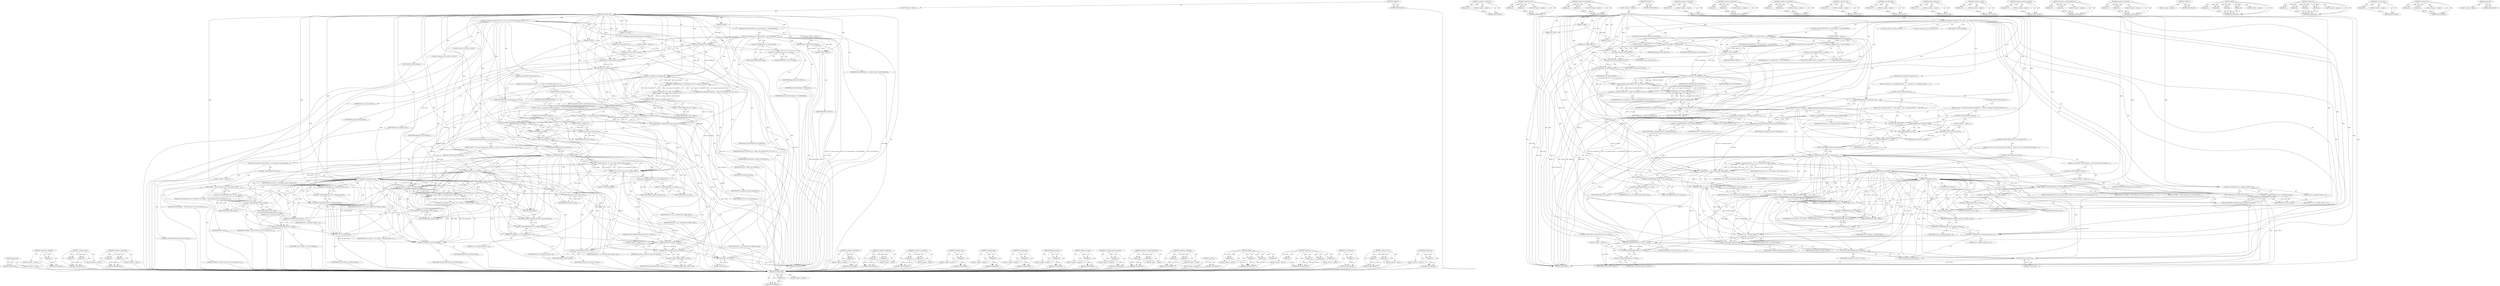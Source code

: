 digraph "smp_wmb" {
vulnerable_255 [label=<(METHOD,smp_wmb)>];
vulnerable_256 [label=<(BLOCK,&lt;empty&gt;,&lt;empty&gt;)>];
vulnerable_257 [label=<(METHOD_RETURN,ANY)>];
vulnerable_235 [label=<(METHOD,&lt;operator&gt;.addressOf)>];
vulnerable_236 [label=<(PARAM,p1)>];
vulnerable_237 [label=<(BLOCK,&lt;empty&gt;,&lt;empty&gt;)>];
vulnerable_238 [label=<(METHOD_RETURN,ANY)>];
vulnerable_189 [label=<(METHOD,&lt;operator&gt;.and)>];
vulnerable_190 [label=<(PARAM,p1)>];
vulnerable_191 [label=<(PARAM,p2)>];
vulnerable_192 [label=<(BLOCK,&lt;empty&gt;,&lt;empty&gt;)>];
vulnerable_193 [label=<(METHOD_RETURN,ANY)>];
vulnerable_211 [label=<(METHOD,&lt;operator&gt;.logicalAnd)>];
vulnerable_212 [label=<(PARAM,p1)>];
vulnerable_213 [label=<(PARAM,p2)>];
vulnerable_214 [label=<(BLOCK,&lt;empty&gt;,&lt;empty&gt;)>];
vulnerable_215 [label=<(METHOD_RETURN,ANY)>];
vulnerable_6 [label=<(METHOD,&lt;global&gt;)<SUB>1</SUB>>];
vulnerable_7 [label=<(BLOCK,&lt;empty&gt;,&lt;empty&gt;)<SUB>1</SUB>>];
vulnerable_8 [label=<(METHOD,do_remount_sb)<SUB>1</SUB>>];
vulnerable_9 [label=<(PARAM,struct super_block *sb)<SUB>1</SUB>>];
vulnerable_10 [label=<(PARAM,int flags)<SUB>1</SUB>>];
vulnerable_11 [label=<(PARAM,void *data)<SUB>1</SUB>>];
vulnerable_12 [label=<(PARAM,int force)<SUB>1</SUB>>];
vulnerable_13 [label=<(BLOCK,{
	int retval;
	int remount_ro;

	if (sb-&gt;s_wri...,{
	int retval;
	int remount_ro;

	if (sb-&gt;s_wri...)<SUB>2</SUB>>];
vulnerable_14 [label="<(LOCAL,int retval: int)<SUB>3</SUB>>"];
vulnerable_15 [label="<(LOCAL,int remount_ro: int)<SUB>4</SUB>>"];
vulnerable_16 [label=<(CONTROL_STRUCTURE,IF,if (sb-&gt;s_writers.frozen != SB_UNFROZEN))<SUB>6</SUB>>];
vulnerable_17 [label=<(&lt;operator&gt;.notEquals,sb-&gt;s_writers.frozen != SB_UNFROZEN)<SUB>6</SUB>>];
vulnerable_18 [label=<(&lt;operator&gt;.fieldAccess,sb-&gt;s_writers.frozen)<SUB>6</SUB>>];
vulnerable_19 [label=<(&lt;operator&gt;.indirectFieldAccess,sb-&gt;s_writers)<SUB>6</SUB>>];
vulnerable_20 [label=<(IDENTIFIER,sb,sb-&gt;s_writers.frozen != SB_UNFROZEN)<SUB>6</SUB>>];
vulnerable_21 [label=<(FIELD_IDENTIFIER,s_writers,s_writers)<SUB>6</SUB>>];
vulnerable_22 [label=<(FIELD_IDENTIFIER,frozen,frozen)<SUB>6</SUB>>];
vulnerable_23 [label=<(IDENTIFIER,SB_UNFROZEN,sb-&gt;s_writers.frozen != SB_UNFROZEN)<SUB>6</SUB>>];
vulnerable_24 [label=<(BLOCK,&lt;empty&gt;,&lt;empty&gt;)<SUB>7</SUB>>];
vulnerable_25 [label=<(RETURN,return -EBUSY;,return -EBUSY;)<SUB>7</SUB>>];
vulnerable_26 [label=<(&lt;operator&gt;.minus,-EBUSY)<SUB>7</SUB>>];
vulnerable_27 [label=<(IDENTIFIER,EBUSY,-EBUSY)<SUB>7</SUB>>];
vulnerable_28 [label=<(CONTROL_STRUCTURE,IF,if (flags &amp; MS_RDONLY))<SUB>14</SUB>>];
vulnerable_29 [label=<(&lt;operator&gt;.and,flags &amp; MS_RDONLY)<SUB>14</SUB>>];
vulnerable_30 [label=<(IDENTIFIER,flags,flags &amp; MS_RDONLY)<SUB>14</SUB>>];
vulnerable_31 [label=<(IDENTIFIER,MS_RDONLY,flags &amp; MS_RDONLY)<SUB>14</SUB>>];
vulnerable_32 [label=<(BLOCK,&lt;empty&gt;,&lt;empty&gt;)<SUB>15</SUB>>];
vulnerable_33 [label=<(acct_auto_close,acct_auto_close(sb))<SUB>15</SUB>>];
vulnerable_34 [label=<(IDENTIFIER,sb,acct_auto_close(sb))<SUB>15</SUB>>];
vulnerable_35 [label=<(shrink_dcache_sb,shrink_dcache_sb(sb))<SUB>16</SUB>>];
vulnerable_36 [label=<(IDENTIFIER,sb,shrink_dcache_sb(sb))<SUB>16</SUB>>];
vulnerable_37 [label=<(sync_filesystem,sync_filesystem(sb))<SUB>17</SUB>>];
vulnerable_38 [label=<(IDENTIFIER,sb,sync_filesystem(sb))<SUB>17</SUB>>];
vulnerable_39 [label=<(&lt;operator&gt;.assignment,remount_ro = (flags &amp; MS_RDONLY) &amp;&amp; !(sb-&gt;s_fla...)<SUB>19</SUB>>];
vulnerable_40 [label=<(IDENTIFIER,remount_ro,remount_ro = (flags &amp; MS_RDONLY) &amp;&amp; !(sb-&gt;s_fla...)<SUB>19</SUB>>];
vulnerable_41 [label=<(&lt;operator&gt;.logicalAnd,(flags &amp; MS_RDONLY) &amp;&amp; !(sb-&gt;s_flags &amp; MS_RDONLY))<SUB>19</SUB>>];
vulnerable_42 [label=<(&lt;operator&gt;.and,flags &amp; MS_RDONLY)<SUB>19</SUB>>];
vulnerable_43 [label=<(IDENTIFIER,flags,flags &amp; MS_RDONLY)<SUB>19</SUB>>];
vulnerable_44 [label=<(IDENTIFIER,MS_RDONLY,flags &amp; MS_RDONLY)<SUB>19</SUB>>];
vulnerable_45 [label=<(&lt;operator&gt;.logicalNot,!(sb-&gt;s_flags &amp; MS_RDONLY))<SUB>19</SUB>>];
vulnerable_46 [label=<(&lt;operator&gt;.and,sb-&gt;s_flags &amp; MS_RDONLY)<SUB>19</SUB>>];
vulnerable_47 [label=<(&lt;operator&gt;.indirectFieldAccess,sb-&gt;s_flags)<SUB>19</SUB>>];
vulnerable_48 [label=<(IDENTIFIER,sb,sb-&gt;s_flags &amp; MS_RDONLY)<SUB>19</SUB>>];
vulnerable_49 [label=<(FIELD_IDENTIFIER,s_flags,s_flags)<SUB>19</SUB>>];
vulnerable_50 [label=<(IDENTIFIER,MS_RDONLY,sb-&gt;s_flags &amp; MS_RDONLY)<SUB>19</SUB>>];
vulnerable_51 [label=<(CONTROL_STRUCTURE,IF,if (remount_ro))<SUB>23</SUB>>];
vulnerable_52 [label=<(IDENTIFIER,remount_ro,if (remount_ro))<SUB>23</SUB>>];
vulnerable_53 [label=<(BLOCK,{
 		if (force) {
			mark_files_ro(sb);
 		} el...,{
 		if (force) {
			mark_files_ro(sb);
 		} el...)<SUB>23</SUB>>];
vulnerable_54 [label=<(CONTROL_STRUCTURE,IF,if (force))<SUB>24</SUB>>];
vulnerable_55 [label=<(IDENTIFIER,force,if (force))<SUB>24</SUB>>];
vulnerable_56 [label=<(BLOCK,{
			mark_files_ro(sb);
 		},{
			mark_files_ro(sb);
 		})<SUB>24</SUB>>];
vulnerable_57 [label=<(mark_files_ro,mark_files_ro(sb))<SUB>25</SUB>>];
vulnerable_58 [label=<(IDENTIFIER,sb,mark_files_ro(sb))<SUB>25</SUB>>];
vulnerable_59 [label=<(CONTROL_STRUCTURE,ELSE,else)<SUB>26</SUB>>];
vulnerable_60 [label=<(BLOCK,{
 			retval = sb_prepare_remount_readonly(sb);...,{
 			retval = sb_prepare_remount_readonly(sb);...)<SUB>26</SUB>>];
vulnerable_61 [label=<(&lt;operator&gt;.assignment,retval = sb_prepare_remount_readonly(sb))<SUB>27</SUB>>];
vulnerable_62 [label=<(IDENTIFIER,retval,retval = sb_prepare_remount_readonly(sb))<SUB>27</SUB>>];
vulnerable_63 [label=<(sb_prepare_remount_readonly,sb_prepare_remount_readonly(sb))<SUB>27</SUB>>];
vulnerable_64 [label=<(IDENTIFIER,sb,sb_prepare_remount_readonly(sb))<SUB>27</SUB>>];
vulnerable_65 [label=<(CONTROL_STRUCTURE,IF,if (retval))<SUB>28</SUB>>];
vulnerable_66 [label=<(IDENTIFIER,retval,if (retval))<SUB>28</SUB>>];
vulnerable_67 [label=<(BLOCK,&lt;empty&gt;,&lt;empty&gt;)<SUB>29</SUB>>];
vulnerable_68 [label=<(RETURN,return retval;,return retval;)<SUB>29</SUB>>];
vulnerable_69 [label=<(IDENTIFIER,retval,return retval;)<SUB>29</SUB>>];
vulnerable_70 [label=<(CONTROL_STRUCTURE,IF,if (sb-&gt;s_op-&gt;remount_fs))<SUB>33</SUB>>];
vulnerable_71 [label=<(&lt;operator&gt;.indirectFieldAccess,sb-&gt;s_op-&gt;remount_fs)<SUB>33</SUB>>];
vulnerable_72 [label=<(&lt;operator&gt;.indirectFieldAccess,sb-&gt;s_op)<SUB>33</SUB>>];
vulnerable_73 [label=<(IDENTIFIER,sb,if (sb-&gt;s_op-&gt;remount_fs))<SUB>33</SUB>>];
vulnerable_74 [label=<(FIELD_IDENTIFIER,s_op,s_op)<SUB>33</SUB>>];
vulnerable_75 [label=<(FIELD_IDENTIFIER,remount_fs,remount_fs)<SUB>33</SUB>>];
vulnerable_76 [label=<(BLOCK,{
		retval = sb-&gt;s_op-&gt;remount_fs(sb, &amp;flags, d...,{
		retval = sb-&gt;s_op-&gt;remount_fs(sb, &amp;flags, d...)<SUB>33</SUB>>];
vulnerable_77 [label=<(&lt;operator&gt;.assignment,retval = sb-&gt;s_op-&gt;remount_fs(sb, &amp;flags, data))<SUB>34</SUB>>];
vulnerable_78 [label=<(IDENTIFIER,retval,retval = sb-&gt;s_op-&gt;remount_fs(sb, &amp;flags, data))<SUB>34</SUB>>];
vulnerable_79 [label=<(remount_fs,sb-&gt;s_op-&gt;remount_fs(sb, &amp;flags, data))<SUB>34</SUB>>];
vulnerable_80 [label=<(&lt;operator&gt;.indirectFieldAccess,sb-&gt;s_op-&gt;remount_fs)<SUB>34</SUB>>];
vulnerable_81 [label=<(&lt;operator&gt;.indirectFieldAccess,sb-&gt;s_op)<SUB>34</SUB>>];
vulnerable_82 [label=<(IDENTIFIER,sb,sb-&gt;s_op-&gt;remount_fs(sb, &amp;flags, data))<SUB>34</SUB>>];
vulnerable_83 [label=<(FIELD_IDENTIFIER,s_op,s_op)<SUB>34</SUB>>];
vulnerable_84 [label=<(FIELD_IDENTIFIER,remount_fs,remount_fs)<SUB>34</SUB>>];
vulnerable_85 [label=<(IDENTIFIER,sb,sb-&gt;s_op-&gt;remount_fs(sb, &amp;flags, data))<SUB>34</SUB>>];
vulnerable_86 [label=<(&lt;operator&gt;.addressOf,&amp;flags)<SUB>34</SUB>>];
vulnerable_87 [label=<(IDENTIFIER,flags,sb-&gt;s_op-&gt;remount_fs(sb, &amp;flags, data))<SUB>34</SUB>>];
vulnerable_88 [label=<(IDENTIFIER,data,sb-&gt;s_op-&gt;remount_fs(sb, &amp;flags, data))<SUB>34</SUB>>];
vulnerable_89 [label=<(CONTROL_STRUCTURE,IF,if (retval))<SUB>35</SUB>>];
vulnerable_90 [label=<(IDENTIFIER,retval,if (retval))<SUB>35</SUB>>];
vulnerable_91 [label=<(BLOCK,{
			if (!force)
				goto cancel_readonly;
			/...,{
			if (!force)
				goto cancel_readonly;
			/...)<SUB>35</SUB>>];
vulnerable_92 [label=<(CONTROL_STRUCTURE,IF,if (!force))<SUB>36</SUB>>];
vulnerable_93 [label=<(&lt;operator&gt;.logicalNot,!force)<SUB>36</SUB>>];
vulnerable_94 [label=<(IDENTIFIER,force,!force)<SUB>36</SUB>>];
vulnerable_95 [label=<(BLOCK,&lt;empty&gt;,&lt;empty&gt;)<SUB>37</SUB>>];
vulnerable_96 [label=<(CONTROL_STRUCTURE,GOTO,goto cancel_readonly;)<SUB>37</SUB>>];
vulnerable_97 [label=<(WARN,WARN(1, &quot;forced remount of a %s fs returned %i\...)<SUB>39</SUB>>];
vulnerable_98 [label=<(LITERAL,1,WARN(1, &quot;forced remount of a %s fs returned %i\...)<SUB>39</SUB>>];
vulnerable_99 [label=<(LITERAL,&quot;forced remount of a %s fs returned %i\n&quot;,WARN(1, &quot;forced remount of a %s fs returned %i\...)<SUB>39</SUB>>];
vulnerable_100 [label=<(&lt;operator&gt;.indirectFieldAccess,sb-&gt;s_type-&gt;name)<SUB>40</SUB>>];
vulnerable_101 [label=<(&lt;operator&gt;.indirectFieldAccess,sb-&gt;s_type)<SUB>40</SUB>>];
vulnerable_102 [label=<(IDENTIFIER,sb,WARN(1, &quot;forced remount of a %s fs returned %i\...)<SUB>40</SUB>>];
vulnerable_103 [label=<(FIELD_IDENTIFIER,s_type,s_type)<SUB>40</SUB>>];
vulnerable_104 [label=<(FIELD_IDENTIFIER,name,name)<SUB>40</SUB>>];
vulnerable_105 [label=<(IDENTIFIER,retval,WARN(1, &quot;forced remount of a %s fs returned %i\...)<SUB>40</SUB>>];
vulnerable_106 [label=<(&lt;operator&gt;.assignment,sb-&gt;s_flags = (sb-&gt;s_flags &amp; ~MS_RMT_MASK) | (f...)<SUB>43</SUB>>];
vulnerable_107 [label=<(&lt;operator&gt;.indirectFieldAccess,sb-&gt;s_flags)<SUB>43</SUB>>];
vulnerable_108 [label=<(IDENTIFIER,sb,sb-&gt;s_flags = (sb-&gt;s_flags &amp; ~MS_RMT_MASK) | (f...)<SUB>43</SUB>>];
vulnerable_109 [label=<(FIELD_IDENTIFIER,s_flags,s_flags)<SUB>43</SUB>>];
vulnerable_110 [label=<(&lt;operator&gt;.or,(sb-&gt;s_flags &amp; ~MS_RMT_MASK) | (flags &amp; MS_RMT_...)<SUB>43</SUB>>];
vulnerable_111 [label=<(&lt;operator&gt;.and,sb-&gt;s_flags &amp; ~MS_RMT_MASK)<SUB>43</SUB>>];
vulnerable_112 [label=<(&lt;operator&gt;.indirectFieldAccess,sb-&gt;s_flags)<SUB>43</SUB>>];
vulnerable_113 [label=<(IDENTIFIER,sb,sb-&gt;s_flags &amp; ~MS_RMT_MASK)<SUB>43</SUB>>];
vulnerable_114 [label=<(FIELD_IDENTIFIER,s_flags,s_flags)<SUB>43</SUB>>];
vulnerable_115 [label=<(&lt;operator&gt;.not,~MS_RMT_MASK)<SUB>43</SUB>>];
vulnerable_116 [label=<(IDENTIFIER,MS_RMT_MASK,~MS_RMT_MASK)<SUB>43</SUB>>];
vulnerable_117 [label=<(&lt;operator&gt;.and,flags &amp; MS_RMT_MASK)<SUB>43</SUB>>];
vulnerable_118 [label=<(IDENTIFIER,flags,flags &amp; MS_RMT_MASK)<SUB>43</SUB>>];
vulnerable_119 [label=<(IDENTIFIER,MS_RMT_MASK,flags &amp; MS_RMT_MASK)<SUB>43</SUB>>];
vulnerable_120 [label=<(smp_wmb,smp_wmb())<SUB>45</SUB>>];
vulnerable_121 [label=<(&lt;operator&gt;.assignment,sb-&gt;s_readonly_remount = 0)<SUB>46</SUB>>];
vulnerable_122 [label=<(&lt;operator&gt;.indirectFieldAccess,sb-&gt;s_readonly_remount)<SUB>46</SUB>>];
vulnerable_123 [label=<(IDENTIFIER,sb,sb-&gt;s_readonly_remount = 0)<SUB>46</SUB>>];
vulnerable_124 [label=<(FIELD_IDENTIFIER,s_readonly_remount,s_readonly_remount)<SUB>46</SUB>>];
vulnerable_125 [label=<(LITERAL,0,sb-&gt;s_readonly_remount = 0)<SUB>46</SUB>>];
vulnerable_126 [label=<(CONTROL_STRUCTURE,IF,if (remount_ro &amp;&amp; sb-&gt;s_bdev))<SUB>56</SUB>>];
vulnerable_127 [label=<(&lt;operator&gt;.logicalAnd,remount_ro &amp;&amp; sb-&gt;s_bdev)<SUB>56</SUB>>];
vulnerable_128 [label=<(IDENTIFIER,remount_ro,remount_ro &amp;&amp; sb-&gt;s_bdev)<SUB>56</SUB>>];
vulnerable_129 [label=<(&lt;operator&gt;.indirectFieldAccess,sb-&gt;s_bdev)<SUB>56</SUB>>];
vulnerable_130 [label=<(IDENTIFIER,sb,remount_ro &amp;&amp; sb-&gt;s_bdev)<SUB>56</SUB>>];
vulnerable_131 [label=<(FIELD_IDENTIFIER,s_bdev,s_bdev)<SUB>56</SUB>>];
vulnerable_132 [label=<(BLOCK,&lt;empty&gt;,&lt;empty&gt;)<SUB>57</SUB>>];
vulnerable_133 [label=<(invalidate_bdev,invalidate_bdev(sb-&gt;s_bdev))<SUB>57</SUB>>];
vulnerable_134 [label=<(&lt;operator&gt;.indirectFieldAccess,sb-&gt;s_bdev)<SUB>57</SUB>>];
vulnerable_135 [label=<(IDENTIFIER,sb,invalidate_bdev(sb-&gt;s_bdev))<SUB>57</SUB>>];
vulnerable_136 [label=<(FIELD_IDENTIFIER,s_bdev,s_bdev)<SUB>57</SUB>>];
vulnerable_137 [label=<(RETURN,return 0;,return 0;)<SUB>58</SUB>>];
vulnerable_138 [label=<(LITERAL,0,return 0;)<SUB>58</SUB>>];
vulnerable_139 [label=<(JUMP_TARGET,cancel_readonly)<SUB>60</SUB>>];
vulnerable_140 [label=<(&lt;operator&gt;.assignment,sb-&gt;s_readonly_remount = 0)<SUB>61</SUB>>];
vulnerable_141 [label=<(&lt;operator&gt;.indirectFieldAccess,sb-&gt;s_readonly_remount)<SUB>61</SUB>>];
vulnerable_142 [label=<(IDENTIFIER,sb,sb-&gt;s_readonly_remount = 0)<SUB>61</SUB>>];
vulnerable_143 [label=<(FIELD_IDENTIFIER,s_readonly_remount,s_readonly_remount)<SUB>61</SUB>>];
vulnerable_144 [label=<(LITERAL,0,sb-&gt;s_readonly_remount = 0)<SUB>61</SUB>>];
vulnerable_145 [label=<(RETURN,return retval;,return retval;)<SUB>62</SUB>>];
vulnerable_146 [label=<(IDENTIFIER,retval,return retval;)<SUB>62</SUB>>];
vulnerable_147 [label=<(METHOD_RETURN,int)<SUB>1</SUB>>];
vulnerable_149 [label=<(METHOD_RETURN,ANY)<SUB>1</SUB>>];
vulnerable_216 [label=<(METHOD,&lt;operator&gt;.logicalNot)>];
vulnerable_217 [label=<(PARAM,p1)>];
vulnerable_218 [label=<(BLOCK,&lt;empty&gt;,&lt;empty&gt;)>];
vulnerable_219 [label=<(METHOD_RETURN,ANY)>];
vulnerable_175 [label=<(METHOD,&lt;operator&gt;.fieldAccess)>];
vulnerable_176 [label=<(PARAM,p1)>];
vulnerable_177 [label=<(PARAM,p2)>];
vulnerable_178 [label=<(BLOCK,&lt;empty&gt;,&lt;empty&gt;)>];
vulnerable_179 [label=<(METHOD_RETURN,ANY)>];
vulnerable_206 [label=<(METHOD,&lt;operator&gt;.assignment)>];
vulnerable_207 [label=<(PARAM,p1)>];
vulnerable_208 [label=<(PARAM,p2)>];
vulnerable_209 [label=<(BLOCK,&lt;empty&gt;,&lt;empty&gt;)>];
vulnerable_210 [label=<(METHOD_RETURN,ANY)>];
vulnerable_251 [label=<(METHOD,&lt;operator&gt;.not)>];
vulnerable_252 [label=<(PARAM,p1)>];
vulnerable_253 [label=<(BLOCK,&lt;empty&gt;,&lt;empty&gt;)>];
vulnerable_254 [label=<(METHOD_RETURN,ANY)>];
vulnerable_258 [label=<(METHOD,invalidate_bdev)>];
vulnerable_259 [label=<(PARAM,p1)>];
vulnerable_260 [label=<(BLOCK,&lt;empty&gt;,&lt;empty&gt;)>];
vulnerable_261 [label=<(METHOD_RETURN,ANY)>];
vulnerable_202 [label=<(METHOD,sync_filesystem)>];
vulnerable_203 [label=<(PARAM,p1)>];
vulnerable_204 [label=<(BLOCK,&lt;empty&gt;,&lt;empty&gt;)>];
vulnerable_205 [label=<(METHOD_RETURN,ANY)>];
vulnerable_198 [label=<(METHOD,shrink_dcache_sb)>];
vulnerable_199 [label=<(PARAM,p1)>];
vulnerable_200 [label=<(BLOCK,&lt;empty&gt;,&lt;empty&gt;)>];
vulnerable_201 [label=<(METHOD_RETURN,ANY)>];
vulnerable_185 [label=<(METHOD,&lt;operator&gt;.minus)>];
vulnerable_186 [label=<(PARAM,p1)>];
vulnerable_187 [label=<(BLOCK,&lt;empty&gt;,&lt;empty&gt;)>];
vulnerable_188 [label=<(METHOD_RETURN,ANY)>];
vulnerable_224 [label=<(METHOD,sb_prepare_remount_readonly)>];
vulnerable_225 [label=<(PARAM,p1)>];
vulnerable_226 [label=<(BLOCK,&lt;empty&gt;,&lt;empty&gt;)>];
vulnerable_227 [label=<(METHOD_RETURN,ANY)>];
vulnerable_180 [label=<(METHOD,&lt;operator&gt;.indirectFieldAccess)>];
vulnerable_181 [label=<(PARAM,p1)>];
vulnerable_182 [label=<(PARAM,p2)>];
vulnerable_183 [label=<(BLOCK,&lt;empty&gt;,&lt;empty&gt;)>];
vulnerable_184 [label=<(METHOD_RETURN,ANY)>];
vulnerable_170 [label=<(METHOD,&lt;operator&gt;.notEquals)>];
vulnerable_171 [label=<(PARAM,p1)>];
vulnerable_172 [label=<(PARAM,p2)>];
vulnerable_173 [label=<(BLOCK,&lt;empty&gt;,&lt;empty&gt;)>];
vulnerable_174 [label=<(METHOD_RETURN,ANY)>];
vulnerable_164 [label=<(METHOD,&lt;global&gt;)<SUB>1</SUB>>];
vulnerable_165 [label=<(BLOCK,&lt;empty&gt;,&lt;empty&gt;)>];
vulnerable_166 [label=<(METHOD_RETURN,ANY)>];
vulnerable_239 [label=<(METHOD,WARN)>];
vulnerable_240 [label=<(PARAM,p1)>];
vulnerable_241 [label=<(PARAM,p2)>];
vulnerable_242 [label=<(PARAM,p3)>];
vulnerable_243 [label=<(PARAM,p4)>];
vulnerable_244 [label=<(BLOCK,&lt;empty&gt;,&lt;empty&gt;)>];
vulnerable_245 [label=<(METHOD_RETURN,ANY)>];
vulnerable_228 [label=<(METHOD,remount_fs)>];
vulnerable_229 [label=<(PARAM,p1)>];
vulnerable_230 [label=<(PARAM,p2)>];
vulnerable_231 [label=<(PARAM,p3)>];
vulnerable_232 [label=<(PARAM,p4)>];
vulnerable_233 [label=<(BLOCK,&lt;empty&gt;,&lt;empty&gt;)>];
vulnerable_234 [label=<(METHOD_RETURN,ANY)>];
vulnerable_194 [label=<(METHOD,acct_auto_close)>];
vulnerable_195 [label=<(PARAM,p1)>];
vulnerable_196 [label=<(BLOCK,&lt;empty&gt;,&lt;empty&gt;)>];
vulnerable_197 [label=<(METHOD_RETURN,ANY)>];
vulnerable_246 [label=<(METHOD,&lt;operator&gt;.or)>];
vulnerable_247 [label=<(PARAM,p1)>];
vulnerable_248 [label=<(PARAM,p2)>];
vulnerable_249 [label=<(BLOCK,&lt;empty&gt;,&lt;empty&gt;)>];
vulnerable_250 [label=<(METHOD_RETURN,ANY)>];
vulnerable_220 [label=<(METHOD,mark_files_ro)>];
vulnerable_221 [label=<(PARAM,p1)>];
vulnerable_222 [label=<(BLOCK,&lt;empty&gt;,&lt;empty&gt;)>];
vulnerable_223 [label=<(METHOD_RETURN,ANY)>];
fixed_258 [label=<(METHOD,invalidate_bdev)>];
fixed_259 [label=<(PARAM,p1)>];
fixed_260 [label=<(BLOCK,&lt;empty&gt;,&lt;empty&gt;)>];
fixed_261 [label=<(METHOD_RETURN,ANY)>];
fixed_238 [label=<(METHOD,&lt;operator&gt;.addressOf)>];
fixed_239 [label=<(PARAM,p1)>];
fixed_240 [label=<(BLOCK,&lt;empty&gt;,&lt;empty&gt;)>];
fixed_241 [label=<(METHOD_RETURN,ANY)>];
fixed_193 [label=<(METHOD,&lt;operator&gt;.and)>];
fixed_194 [label=<(PARAM,p1)>];
fixed_195 [label=<(PARAM,p2)>];
fixed_196 [label=<(BLOCK,&lt;empty&gt;,&lt;empty&gt;)>];
fixed_197 [label=<(METHOD_RETURN,ANY)>];
fixed_215 [label=<(METHOD,&lt;operator&gt;.logicalAnd)>];
fixed_216 [label=<(PARAM,p1)>];
fixed_217 [label=<(PARAM,p2)>];
fixed_218 [label=<(BLOCK,&lt;empty&gt;,&lt;empty&gt;)>];
fixed_219 [label=<(METHOD_RETURN,ANY)>];
fixed_6 [label=<(METHOD,&lt;global&gt;)<SUB>1</SUB>>];
fixed_7 [label=<(BLOCK,&lt;empty&gt;,&lt;empty&gt;)<SUB>1</SUB>>];
fixed_8 [label=<(METHOD,do_remount_sb)<SUB>1</SUB>>];
fixed_9 [label=<(PARAM,struct super_block *sb)<SUB>1</SUB>>];
fixed_10 [label=<(PARAM,int flags)<SUB>1</SUB>>];
fixed_11 [label=<(PARAM,void *data)<SUB>1</SUB>>];
fixed_12 [label=<(PARAM,int force)<SUB>1</SUB>>];
fixed_13 [label=<(BLOCK,{
	int retval;
	int remount_ro;

	if (sb-&gt;s_wri...,{
	int retval;
	int remount_ro;

	if (sb-&gt;s_wri...)<SUB>2</SUB>>];
fixed_14 [label="<(LOCAL,int retval: int)<SUB>3</SUB>>"];
fixed_15 [label="<(LOCAL,int remount_ro: int)<SUB>4</SUB>>"];
fixed_16 [label=<(CONTROL_STRUCTURE,IF,if (sb-&gt;s_writers.frozen != SB_UNFROZEN))<SUB>6</SUB>>];
fixed_17 [label=<(&lt;operator&gt;.notEquals,sb-&gt;s_writers.frozen != SB_UNFROZEN)<SUB>6</SUB>>];
fixed_18 [label=<(&lt;operator&gt;.fieldAccess,sb-&gt;s_writers.frozen)<SUB>6</SUB>>];
fixed_19 [label=<(&lt;operator&gt;.indirectFieldAccess,sb-&gt;s_writers)<SUB>6</SUB>>];
fixed_20 [label=<(IDENTIFIER,sb,sb-&gt;s_writers.frozen != SB_UNFROZEN)<SUB>6</SUB>>];
fixed_21 [label=<(FIELD_IDENTIFIER,s_writers,s_writers)<SUB>6</SUB>>];
fixed_22 [label=<(FIELD_IDENTIFIER,frozen,frozen)<SUB>6</SUB>>];
fixed_23 [label=<(IDENTIFIER,SB_UNFROZEN,sb-&gt;s_writers.frozen != SB_UNFROZEN)<SUB>6</SUB>>];
fixed_24 [label=<(BLOCK,&lt;empty&gt;,&lt;empty&gt;)<SUB>7</SUB>>];
fixed_25 [label=<(RETURN,return -EBUSY;,return -EBUSY;)<SUB>7</SUB>>];
fixed_26 [label=<(&lt;operator&gt;.minus,-EBUSY)<SUB>7</SUB>>];
fixed_27 [label=<(IDENTIFIER,EBUSY,-EBUSY)<SUB>7</SUB>>];
fixed_28 [label=<(CONTROL_STRUCTURE,IF,if (flags &amp; MS_RDONLY))<SUB>14</SUB>>];
fixed_29 [label=<(&lt;operator&gt;.and,flags &amp; MS_RDONLY)<SUB>14</SUB>>];
fixed_30 [label=<(IDENTIFIER,flags,flags &amp; MS_RDONLY)<SUB>14</SUB>>];
fixed_31 [label=<(IDENTIFIER,MS_RDONLY,flags &amp; MS_RDONLY)<SUB>14</SUB>>];
fixed_32 [label=<(BLOCK,&lt;empty&gt;,&lt;empty&gt;)<SUB>15</SUB>>];
fixed_33 [label=<(acct_auto_close,acct_auto_close(sb))<SUB>15</SUB>>];
fixed_34 [label=<(IDENTIFIER,sb,acct_auto_close(sb))<SUB>15</SUB>>];
fixed_35 [label=<(shrink_dcache_sb,shrink_dcache_sb(sb))<SUB>16</SUB>>];
fixed_36 [label=<(IDENTIFIER,sb,shrink_dcache_sb(sb))<SUB>16</SUB>>];
fixed_37 [label=<(sync_filesystem,sync_filesystem(sb))<SUB>17</SUB>>];
fixed_38 [label=<(IDENTIFIER,sb,sync_filesystem(sb))<SUB>17</SUB>>];
fixed_39 [label=<(&lt;operator&gt;.assignment,remount_ro = (flags &amp; MS_RDONLY) &amp;&amp; !(sb-&gt;s_fla...)<SUB>19</SUB>>];
fixed_40 [label=<(IDENTIFIER,remount_ro,remount_ro = (flags &amp; MS_RDONLY) &amp;&amp; !(sb-&gt;s_fla...)<SUB>19</SUB>>];
fixed_41 [label=<(&lt;operator&gt;.logicalAnd,(flags &amp; MS_RDONLY) &amp;&amp; !(sb-&gt;s_flags &amp; MS_RDONLY))<SUB>19</SUB>>];
fixed_42 [label=<(&lt;operator&gt;.and,flags &amp; MS_RDONLY)<SUB>19</SUB>>];
fixed_43 [label=<(IDENTIFIER,flags,flags &amp; MS_RDONLY)<SUB>19</SUB>>];
fixed_44 [label=<(IDENTIFIER,MS_RDONLY,flags &amp; MS_RDONLY)<SUB>19</SUB>>];
fixed_45 [label=<(&lt;operator&gt;.logicalNot,!(sb-&gt;s_flags &amp; MS_RDONLY))<SUB>19</SUB>>];
fixed_46 [label=<(&lt;operator&gt;.and,sb-&gt;s_flags &amp; MS_RDONLY)<SUB>19</SUB>>];
fixed_47 [label=<(&lt;operator&gt;.indirectFieldAccess,sb-&gt;s_flags)<SUB>19</SUB>>];
fixed_48 [label=<(IDENTIFIER,sb,sb-&gt;s_flags &amp; MS_RDONLY)<SUB>19</SUB>>];
fixed_49 [label=<(FIELD_IDENTIFIER,s_flags,s_flags)<SUB>19</SUB>>];
fixed_50 [label=<(IDENTIFIER,MS_RDONLY,sb-&gt;s_flags &amp; MS_RDONLY)<SUB>19</SUB>>];
fixed_51 [label=<(CONTROL_STRUCTURE,IF,if (remount_ro))<SUB>23</SUB>>];
fixed_52 [label=<(IDENTIFIER,remount_ro,if (remount_ro))<SUB>23</SUB>>];
fixed_53 [label=<(BLOCK,{
 		if (force) {
			sb-&gt;s_readonly_remount = 1...,{
 		if (force) {
			sb-&gt;s_readonly_remount = 1...)<SUB>23</SUB>>];
fixed_54 [label=<(CONTROL_STRUCTURE,IF,if (force))<SUB>24</SUB>>];
fixed_55 [label=<(IDENTIFIER,force,if (force))<SUB>24</SUB>>];
fixed_56 [label=<(BLOCK,{
			sb-&gt;s_readonly_remount = 1;
			smp_wmb();
...,{
			sb-&gt;s_readonly_remount = 1;
			smp_wmb();
...)<SUB>24</SUB>>];
fixed_57 [label=<(&lt;operator&gt;.assignment,sb-&gt;s_readonly_remount = 1)<SUB>25</SUB>>];
fixed_58 [label=<(&lt;operator&gt;.indirectFieldAccess,sb-&gt;s_readonly_remount)<SUB>25</SUB>>];
fixed_59 [label=<(IDENTIFIER,sb,sb-&gt;s_readonly_remount = 1)<SUB>25</SUB>>];
fixed_60 [label=<(FIELD_IDENTIFIER,s_readonly_remount,s_readonly_remount)<SUB>25</SUB>>];
fixed_61 [label=<(LITERAL,1,sb-&gt;s_readonly_remount = 1)<SUB>25</SUB>>];
fixed_62 [label=<(smp_wmb,smp_wmb())<SUB>26</SUB>>];
fixed_63 [label=<(CONTROL_STRUCTURE,ELSE,else)<SUB>27</SUB>>];
fixed_64 [label=<(BLOCK,{
 			retval = sb_prepare_remount_readonly(sb);...,{
 			retval = sb_prepare_remount_readonly(sb);...)<SUB>27</SUB>>];
fixed_65 [label=<(&lt;operator&gt;.assignment,retval = sb_prepare_remount_readonly(sb))<SUB>28</SUB>>];
fixed_66 [label=<(IDENTIFIER,retval,retval = sb_prepare_remount_readonly(sb))<SUB>28</SUB>>];
fixed_67 [label=<(sb_prepare_remount_readonly,sb_prepare_remount_readonly(sb))<SUB>28</SUB>>];
fixed_68 [label=<(IDENTIFIER,sb,sb_prepare_remount_readonly(sb))<SUB>28</SUB>>];
fixed_69 [label=<(CONTROL_STRUCTURE,IF,if (retval))<SUB>29</SUB>>];
fixed_70 [label=<(IDENTIFIER,retval,if (retval))<SUB>29</SUB>>];
fixed_71 [label=<(BLOCK,&lt;empty&gt;,&lt;empty&gt;)<SUB>30</SUB>>];
fixed_72 [label=<(RETURN,return retval;,return retval;)<SUB>30</SUB>>];
fixed_73 [label=<(IDENTIFIER,retval,return retval;)<SUB>30</SUB>>];
fixed_74 [label=<(CONTROL_STRUCTURE,IF,if (sb-&gt;s_op-&gt;remount_fs))<SUB>34</SUB>>];
fixed_75 [label=<(&lt;operator&gt;.indirectFieldAccess,sb-&gt;s_op-&gt;remount_fs)<SUB>34</SUB>>];
fixed_76 [label=<(&lt;operator&gt;.indirectFieldAccess,sb-&gt;s_op)<SUB>34</SUB>>];
fixed_77 [label=<(IDENTIFIER,sb,if (sb-&gt;s_op-&gt;remount_fs))<SUB>34</SUB>>];
fixed_78 [label=<(FIELD_IDENTIFIER,s_op,s_op)<SUB>34</SUB>>];
fixed_79 [label=<(FIELD_IDENTIFIER,remount_fs,remount_fs)<SUB>34</SUB>>];
fixed_80 [label=<(BLOCK,{
		retval = sb-&gt;s_op-&gt;remount_fs(sb, &amp;flags, d...,{
		retval = sb-&gt;s_op-&gt;remount_fs(sb, &amp;flags, d...)<SUB>34</SUB>>];
fixed_81 [label=<(&lt;operator&gt;.assignment,retval = sb-&gt;s_op-&gt;remount_fs(sb, &amp;flags, data))<SUB>35</SUB>>];
fixed_82 [label=<(IDENTIFIER,retval,retval = sb-&gt;s_op-&gt;remount_fs(sb, &amp;flags, data))<SUB>35</SUB>>];
fixed_83 [label=<(remount_fs,sb-&gt;s_op-&gt;remount_fs(sb, &amp;flags, data))<SUB>35</SUB>>];
fixed_84 [label=<(&lt;operator&gt;.indirectFieldAccess,sb-&gt;s_op-&gt;remount_fs)<SUB>35</SUB>>];
fixed_85 [label=<(&lt;operator&gt;.indirectFieldAccess,sb-&gt;s_op)<SUB>35</SUB>>];
fixed_86 [label=<(IDENTIFIER,sb,sb-&gt;s_op-&gt;remount_fs(sb, &amp;flags, data))<SUB>35</SUB>>];
fixed_87 [label=<(FIELD_IDENTIFIER,s_op,s_op)<SUB>35</SUB>>];
fixed_88 [label=<(FIELD_IDENTIFIER,remount_fs,remount_fs)<SUB>35</SUB>>];
fixed_89 [label=<(IDENTIFIER,sb,sb-&gt;s_op-&gt;remount_fs(sb, &amp;flags, data))<SUB>35</SUB>>];
fixed_90 [label=<(&lt;operator&gt;.addressOf,&amp;flags)<SUB>35</SUB>>];
fixed_91 [label=<(IDENTIFIER,flags,sb-&gt;s_op-&gt;remount_fs(sb, &amp;flags, data))<SUB>35</SUB>>];
fixed_92 [label=<(IDENTIFIER,data,sb-&gt;s_op-&gt;remount_fs(sb, &amp;flags, data))<SUB>35</SUB>>];
fixed_93 [label=<(CONTROL_STRUCTURE,IF,if (retval))<SUB>36</SUB>>];
fixed_94 [label=<(IDENTIFIER,retval,if (retval))<SUB>36</SUB>>];
fixed_95 [label=<(BLOCK,{
			if (!force)
				goto cancel_readonly;
			/...,{
			if (!force)
				goto cancel_readonly;
			/...)<SUB>36</SUB>>];
fixed_96 [label=<(CONTROL_STRUCTURE,IF,if (!force))<SUB>37</SUB>>];
fixed_97 [label=<(&lt;operator&gt;.logicalNot,!force)<SUB>37</SUB>>];
fixed_98 [label=<(IDENTIFIER,force,!force)<SUB>37</SUB>>];
fixed_99 [label=<(BLOCK,&lt;empty&gt;,&lt;empty&gt;)<SUB>38</SUB>>];
fixed_100 [label=<(CONTROL_STRUCTURE,GOTO,goto cancel_readonly;)<SUB>38</SUB>>];
fixed_101 [label=<(WARN,WARN(1, &quot;forced remount of a %s fs returned %i\...)<SUB>40</SUB>>];
fixed_102 [label=<(LITERAL,1,WARN(1, &quot;forced remount of a %s fs returned %i\...)<SUB>40</SUB>>];
fixed_103 [label=<(LITERAL,&quot;forced remount of a %s fs returned %i\n&quot;,WARN(1, &quot;forced remount of a %s fs returned %i\...)<SUB>40</SUB>>];
fixed_104 [label=<(&lt;operator&gt;.indirectFieldAccess,sb-&gt;s_type-&gt;name)<SUB>41</SUB>>];
fixed_105 [label=<(&lt;operator&gt;.indirectFieldAccess,sb-&gt;s_type)<SUB>41</SUB>>];
fixed_106 [label=<(IDENTIFIER,sb,WARN(1, &quot;forced remount of a %s fs returned %i\...)<SUB>41</SUB>>];
fixed_107 [label=<(FIELD_IDENTIFIER,s_type,s_type)<SUB>41</SUB>>];
fixed_108 [label=<(FIELD_IDENTIFIER,name,name)<SUB>41</SUB>>];
fixed_109 [label=<(IDENTIFIER,retval,WARN(1, &quot;forced remount of a %s fs returned %i\...)<SUB>41</SUB>>];
fixed_110 [label=<(&lt;operator&gt;.assignment,sb-&gt;s_flags = (sb-&gt;s_flags &amp; ~MS_RMT_MASK) | (f...)<SUB>44</SUB>>];
fixed_111 [label=<(&lt;operator&gt;.indirectFieldAccess,sb-&gt;s_flags)<SUB>44</SUB>>];
fixed_112 [label=<(IDENTIFIER,sb,sb-&gt;s_flags = (sb-&gt;s_flags &amp; ~MS_RMT_MASK) | (f...)<SUB>44</SUB>>];
fixed_113 [label=<(FIELD_IDENTIFIER,s_flags,s_flags)<SUB>44</SUB>>];
fixed_114 [label=<(&lt;operator&gt;.or,(sb-&gt;s_flags &amp; ~MS_RMT_MASK) | (flags &amp; MS_RMT_...)<SUB>44</SUB>>];
fixed_115 [label=<(&lt;operator&gt;.and,sb-&gt;s_flags &amp; ~MS_RMT_MASK)<SUB>44</SUB>>];
fixed_116 [label=<(&lt;operator&gt;.indirectFieldAccess,sb-&gt;s_flags)<SUB>44</SUB>>];
fixed_117 [label=<(IDENTIFIER,sb,sb-&gt;s_flags &amp; ~MS_RMT_MASK)<SUB>44</SUB>>];
fixed_118 [label=<(FIELD_IDENTIFIER,s_flags,s_flags)<SUB>44</SUB>>];
fixed_119 [label=<(&lt;operator&gt;.not,~MS_RMT_MASK)<SUB>44</SUB>>];
fixed_120 [label=<(IDENTIFIER,MS_RMT_MASK,~MS_RMT_MASK)<SUB>44</SUB>>];
fixed_121 [label=<(&lt;operator&gt;.and,flags &amp; MS_RMT_MASK)<SUB>44</SUB>>];
fixed_122 [label=<(IDENTIFIER,flags,flags &amp; MS_RMT_MASK)<SUB>44</SUB>>];
fixed_123 [label=<(IDENTIFIER,MS_RMT_MASK,flags &amp; MS_RMT_MASK)<SUB>44</SUB>>];
fixed_124 [label=<(smp_wmb,smp_wmb())<SUB>46</SUB>>];
fixed_125 [label=<(&lt;operator&gt;.assignment,sb-&gt;s_readonly_remount = 0)<SUB>47</SUB>>];
fixed_126 [label=<(&lt;operator&gt;.indirectFieldAccess,sb-&gt;s_readonly_remount)<SUB>47</SUB>>];
fixed_127 [label=<(IDENTIFIER,sb,sb-&gt;s_readonly_remount = 0)<SUB>47</SUB>>];
fixed_128 [label=<(FIELD_IDENTIFIER,s_readonly_remount,s_readonly_remount)<SUB>47</SUB>>];
fixed_129 [label=<(LITERAL,0,sb-&gt;s_readonly_remount = 0)<SUB>47</SUB>>];
fixed_130 [label=<(CONTROL_STRUCTURE,IF,if (remount_ro &amp;&amp; sb-&gt;s_bdev))<SUB>57</SUB>>];
fixed_131 [label=<(&lt;operator&gt;.logicalAnd,remount_ro &amp;&amp; sb-&gt;s_bdev)<SUB>57</SUB>>];
fixed_132 [label=<(IDENTIFIER,remount_ro,remount_ro &amp;&amp; sb-&gt;s_bdev)<SUB>57</SUB>>];
fixed_133 [label=<(&lt;operator&gt;.indirectFieldAccess,sb-&gt;s_bdev)<SUB>57</SUB>>];
fixed_134 [label=<(IDENTIFIER,sb,remount_ro &amp;&amp; sb-&gt;s_bdev)<SUB>57</SUB>>];
fixed_135 [label=<(FIELD_IDENTIFIER,s_bdev,s_bdev)<SUB>57</SUB>>];
fixed_136 [label=<(BLOCK,&lt;empty&gt;,&lt;empty&gt;)<SUB>58</SUB>>];
fixed_137 [label=<(invalidate_bdev,invalidate_bdev(sb-&gt;s_bdev))<SUB>58</SUB>>];
fixed_138 [label=<(&lt;operator&gt;.indirectFieldAccess,sb-&gt;s_bdev)<SUB>58</SUB>>];
fixed_139 [label=<(IDENTIFIER,sb,invalidate_bdev(sb-&gt;s_bdev))<SUB>58</SUB>>];
fixed_140 [label=<(FIELD_IDENTIFIER,s_bdev,s_bdev)<SUB>58</SUB>>];
fixed_141 [label=<(RETURN,return 0;,return 0;)<SUB>59</SUB>>];
fixed_142 [label=<(LITERAL,0,return 0;)<SUB>59</SUB>>];
fixed_143 [label=<(JUMP_TARGET,cancel_readonly)<SUB>61</SUB>>];
fixed_144 [label=<(&lt;operator&gt;.assignment,sb-&gt;s_readonly_remount = 0)<SUB>62</SUB>>];
fixed_145 [label=<(&lt;operator&gt;.indirectFieldAccess,sb-&gt;s_readonly_remount)<SUB>62</SUB>>];
fixed_146 [label=<(IDENTIFIER,sb,sb-&gt;s_readonly_remount = 0)<SUB>62</SUB>>];
fixed_147 [label=<(FIELD_IDENTIFIER,s_readonly_remount,s_readonly_remount)<SUB>62</SUB>>];
fixed_148 [label=<(LITERAL,0,sb-&gt;s_readonly_remount = 0)<SUB>62</SUB>>];
fixed_149 [label=<(RETURN,return retval;,return retval;)<SUB>63</SUB>>];
fixed_150 [label=<(IDENTIFIER,retval,return retval;)<SUB>63</SUB>>];
fixed_151 [label=<(METHOD_RETURN,int)<SUB>1</SUB>>];
fixed_153 [label=<(METHOD_RETURN,ANY)<SUB>1</SUB>>];
fixed_220 [label=<(METHOD,&lt;operator&gt;.logicalNot)>];
fixed_221 [label=<(PARAM,p1)>];
fixed_222 [label=<(BLOCK,&lt;empty&gt;,&lt;empty&gt;)>];
fixed_223 [label=<(METHOD_RETURN,ANY)>];
fixed_179 [label=<(METHOD,&lt;operator&gt;.fieldAccess)>];
fixed_180 [label=<(PARAM,p1)>];
fixed_181 [label=<(PARAM,p2)>];
fixed_182 [label=<(BLOCK,&lt;empty&gt;,&lt;empty&gt;)>];
fixed_183 [label=<(METHOD_RETURN,ANY)>];
fixed_210 [label=<(METHOD,&lt;operator&gt;.assignment)>];
fixed_211 [label=<(PARAM,p1)>];
fixed_212 [label=<(PARAM,p2)>];
fixed_213 [label=<(BLOCK,&lt;empty&gt;,&lt;empty&gt;)>];
fixed_214 [label=<(METHOD_RETURN,ANY)>];
fixed_254 [label=<(METHOD,&lt;operator&gt;.not)>];
fixed_255 [label=<(PARAM,p1)>];
fixed_256 [label=<(BLOCK,&lt;empty&gt;,&lt;empty&gt;)>];
fixed_257 [label=<(METHOD_RETURN,ANY)>];
fixed_206 [label=<(METHOD,sync_filesystem)>];
fixed_207 [label=<(PARAM,p1)>];
fixed_208 [label=<(BLOCK,&lt;empty&gt;,&lt;empty&gt;)>];
fixed_209 [label=<(METHOD_RETURN,ANY)>];
fixed_202 [label=<(METHOD,shrink_dcache_sb)>];
fixed_203 [label=<(PARAM,p1)>];
fixed_204 [label=<(BLOCK,&lt;empty&gt;,&lt;empty&gt;)>];
fixed_205 [label=<(METHOD_RETURN,ANY)>];
fixed_189 [label=<(METHOD,&lt;operator&gt;.minus)>];
fixed_190 [label=<(PARAM,p1)>];
fixed_191 [label=<(BLOCK,&lt;empty&gt;,&lt;empty&gt;)>];
fixed_192 [label=<(METHOD_RETURN,ANY)>];
fixed_227 [label=<(METHOD,sb_prepare_remount_readonly)>];
fixed_228 [label=<(PARAM,p1)>];
fixed_229 [label=<(BLOCK,&lt;empty&gt;,&lt;empty&gt;)>];
fixed_230 [label=<(METHOD_RETURN,ANY)>];
fixed_184 [label=<(METHOD,&lt;operator&gt;.indirectFieldAccess)>];
fixed_185 [label=<(PARAM,p1)>];
fixed_186 [label=<(PARAM,p2)>];
fixed_187 [label=<(BLOCK,&lt;empty&gt;,&lt;empty&gt;)>];
fixed_188 [label=<(METHOD_RETURN,ANY)>];
fixed_174 [label=<(METHOD,&lt;operator&gt;.notEquals)>];
fixed_175 [label=<(PARAM,p1)>];
fixed_176 [label=<(PARAM,p2)>];
fixed_177 [label=<(BLOCK,&lt;empty&gt;,&lt;empty&gt;)>];
fixed_178 [label=<(METHOD_RETURN,ANY)>];
fixed_168 [label=<(METHOD,&lt;global&gt;)<SUB>1</SUB>>];
fixed_169 [label=<(BLOCK,&lt;empty&gt;,&lt;empty&gt;)>];
fixed_170 [label=<(METHOD_RETURN,ANY)>];
fixed_242 [label=<(METHOD,WARN)>];
fixed_243 [label=<(PARAM,p1)>];
fixed_244 [label=<(PARAM,p2)>];
fixed_245 [label=<(PARAM,p3)>];
fixed_246 [label=<(PARAM,p4)>];
fixed_247 [label=<(BLOCK,&lt;empty&gt;,&lt;empty&gt;)>];
fixed_248 [label=<(METHOD_RETURN,ANY)>];
fixed_231 [label=<(METHOD,remount_fs)>];
fixed_232 [label=<(PARAM,p1)>];
fixed_233 [label=<(PARAM,p2)>];
fixed_234 [label=<(PARAM,p3)>];
fixed_235 [label=<(PARAM,p4)>];
fixed_236 [label=<(BLOCK,&lt;empty&gt;,&lt;empty&gt;)>];
fixed_237 [label=<(METHOD_RETURN,ANY)>];
fixed_198 [label=<(METHOD,acct_auto_close)>];
fixed_199 [label=<(PARAM,p1)>];
fixed_200 [label=<(BLOCK,&lt;empty&gt;,&lt;empty&gt;)>];
fixed_201 [label=<(METHOD_RETURN,ANY)>];
fixed_249 [label=<(METHOD,&lt;operator&gt;.or)>];
fixed_250 [label=<(PARAM,p1)>];
fixed_251 [label=<(PARAM,p2)>];
fixed_252 [label=<(BLOCK,&lt;empty&gt;,&lt;empty&gt;)>];
fixed_253 [label=<(METHOD_RETURN,ANY)>];
fixed_224 [label=<(METHOD,smp_wmb)>];
fixed_225 [label=<(BLOCK,&lt;empty&gt;,&lt;empty&gt;)>];
fixed_226 [label=<(METHOD_RETURN,ANY)>];
vulnerable_255 -> vulnerable_256  [key=0, label="AST: "];
vulnerable_255 -> vulnerable_257  [key=0, label="AST: "];
vulnerable_255 -> vulnerable_257  [key=1, label="CFG: "];
vulnerable_256 -> fixed_258  [key=0];
vulnerable_257 -> fixed_258  [key=0];
vulnerable_235 -> vulnerable_236  [key=0, label="AST: "];
vulnerable_235 -> vulnerable_236  [key=1, label="DDG: "];
vulnerable_235 -> vulnerable_237  [key=0, label="AST: "];
vulnerable_235 -> vulnerable_238  [key=0, label="AST: "];
vulnerable_235 -> vulnerable_238  [key=1, label="CFG: "];
vulnerable_236 -> vulnerable_238  [key=0, label="DDG: p1"];
vulnerable_237 -> fixed_258  [key=0];
vulnerable_238 -> fixed_258  [key=0];
vulnerable_189 -> vulnerable_190  [key=0, label="AST: "];
vulnerable_189 -> vulnerable_190  [key=1, label="DDG: "];
vulnerable_189 -> vulnerable_192  [key=0, label="AST: "];
vulnerable_189 -> vulnerable_191  [key=0, label="AST: "];
vulnerable_189 -> vulnerable_191  [key=1, label="DDG: "];
vulnerable_189 -> vulnerable_193  [key=0, label="AST: "];
vulnerable_189 -> vulnerable_193  [key=1, label="CFG: "];
vulnerable_190 -> vulnerable_193  [key=0, label="DDG: p1"];
vulnerable_191 -> vulnerable_193  [key=0, label="DDG: p2"];
vulnerable_192 -> fixed_258  [key=0];
vulnerable_193 -> fixed_258  [key=0];
vulnerable_211 -> vulnerable_212  [key=0, label="AST: "];
vulnerable_211 -> vulnerable_212  [key=1, label="DDG: "];
vulnerable_211 -> vulnerable_214  [key=0, label="AST: "];
vulnerable_211 -> vulnerable_213  [key=0, label="AST: "];
vulnerable_211 -> vulnerable_213  [key=1, label="DDG: "];
vulnerable_211 -> vulnerable_215  [key=0, label="AST: "];
vulnerable_211 -> vulnerable_215  [key=1, label="CFG: "];
vulnerable_212 -> vulnerable_215  [key=0, label="DDG: p1"];
vulnerable_213 -> vulnerable_215  [key=0, label="DDG: p2"];
vulnerable_214 -> fixed_258  [key=0];
vulnerable_215 -> fixed_258  [key=0];
vulnerable_6 -> vulnerable_7  [key=0, label="AST: "];
vulnerable_6 -> vulnerable_149  [key=0, label="AST: "];
vulnerable_6 -> vulnerable_149  [key=1, label="CFG: "];
vulnerable_7 -> vulnerable_8  [key=0, label="AST: "];
vulnerable_8 -> vulnerable_9  [key=0, label="AST: "];
vulnerable_8 -> vulnerable_9  [key=1, label="DDG: "];
vulnerable_8 -> vulnerable_10  [key=0, label="AST: "];
vulnerable_8 -> vulnerable_10  [key=1, label="DDG: "];
vulnerable_8 -> vulnerable_11  [key=0, label="AST: "];
vulnerable_8 -> vulnerable_11  [key=1, label="DDG: "];
vulnerable_8 -> vulnerable_12  [key=0, label="AST: "];
vulnerable_8 -> vulnerable_12  [key=1, label="DDG: "];
vulnerable_8 -> vulnerable_13  [key=0, label="AST: "];
vulnerable_8 -> vulnerable_147  [key=0, label="AST: "];
vulnerable_8 -> vulnerable_21  [key=0, label="CFG: "];
vulnerable_8 -> vulnerable_120  [key=0, label="DDG: "];
vulnerable_8 -> vulnerable_121  [key=0, label="DDG: "];
vulnerable_8 -> vulnerable_137  [key=0, label="DDG: "];
vulnerable_8 -> vulnerable_140  [key=0, label="DDG: "];
vulnerable_8 -> vulnerable_35  [key=0, label="DDG: "];
vulnerable_8 -> vulnerable_37  [key=0, label="DDG: "];
vulnerable_8 -> vulnerable_52  [key=0, label="DDG: "];
vulnerable_8 -> vulnerable_138  [key=0, label="DDG: "];
vulnerable_8 -> vulnerable_146  [key=0, label="DDG: "];
vulnerable_8 -> vulnerable_17  [key=0, label="DDG: "];
vulnerable_8 -> vulnerable_29  [key=0, label="DDG: "];
vulnerable_8 -> vulnerable_127  [key=0, label="DDG: "];
vulnerable_8 -> vulnerable_33  [key=0, label="DDG: "];
vulnerable_8 -> vulnerable_42  [key=0, label="DDG: "];
vulnerable_8 -> vulnerable_55  [key=0, label="DDG: "];
vulnerable_8 -> vulnerable_90  [key=0, label="DDG: "];
vulnerable_8 -> vulnerable_117  [key=0, label="DDG: "];
vulnerable_8 -> vulnerable_26  [key=0, label="DDG: "];
vulnerable_8 -> vulnerable_46  [key=0, label="DDG: "];
vulnerable_8 -> vulnerable_79  [key=0, label="DDG: "];
vulnerable_8 -> vulnerable_115  [key=0, label="DDG: "];
vulnerable_8 -> vulnerable_57  [key=0, label="DDG: "];
vulnerable_8 -> vulnerable_97  [key=0, label="DDG: "];
vulnerable_8 -> vulnerable_66  [key=0, label="DDG: "];
vulnerable_8 -> vulnerable_93  [key=0, label="DDG: "];
vulnerable_8 -> vulnerable_63  [key=0, label="DDG: "];
vulnerable_8 -> vulnerable_69  [key=0, label="DDG: "];
vulnerable_9 -> vulnerable_147  [key=0, label="DDG: sb"];
vulnerable_9 -> vulnerable_35  [key=0, label="DDG: sb"];
vulnerable_9 -> vulnerable_33  [key=0, label="DDG: sb"];
vulnerable_10 -> vulnerable_147  [key=0, label="DDG: flags"];
vulnerable_10 -> vulnerable_29  [key=0, label="DDG: flags"];
vulnerable_11 -> vulnerable_147  [key=0, label="DDG: data"];
vulnerable_11 -> vulnerable_79  [key=0, label="DDG: data"];
vulnerable_12 -> vulnerable_147  [key=0, label="DDG: force"];
vulnerable_12 -> vulnerable_93  [key=0, label="DDG: force"];
vulnerable_13 -> vulnerable_14  [key=0, label="AST: "];
vulnerable_13 -> vulnerable_15  [key=0, label="AST: "];
vulnerable_13 -> vulnerable_16  [key=0, label="AST: "];
vulnerable_13 -> vulnerable_28  [key=0, label="AST: "];
vulnerable_13 -> vulnerable_35  [key=0, label="AST: "];
vulnerable_13 -> vulnerable_37  [key=0, label="AST: "];
vulnerable_13 -> vulnerable_39  [key=0, label="AST: "];
vulnerable_13 -> vulnerable_51  [key=0, label="AST: "];
vulnerable_13 -> vulnerable_70  [key=0, label="AST: "];
vulnerable_13 -> vulnerable_106  [key=0, label="AST: "];
vulnerable_13 -> vulnerable_120  [key=0, label="AST: "];
vulnerable_13 -> vulnerable_121  [key=0, label="AST: "];
vulnerable_13 -> vulnerable_126  [key=0, label="AST: "];
vulnerable_13 -> vulnerable_137  [key=0, label="AST: "];
vulnerable_13 -> vulnerable_139  [key=0, label="AST: "];
vulnerable_13 -> vulnerable_140  [key=0, label="AST: "];
vulnerable_13 -> vulnerable_145  [key=0, label="AST: "];
vulnerable_14 -> fixed_258  [key=0];
vulnerable_15 -> fixed_258  [key=0];
vulnerable_16 -> vulnerable_17  [key=0, label="AST: "];
vulnerable_16 -> vulnerable_24  [key=0, label="AST: "];
vulnerable_17 -> vulnerable_18  [key=0, label="AST: "];
vulnerable_17 -> vulnerable_23  [key=0, label="AST: "];
vulnerable_17 -> vulnerable_26  [key=0, label="CFG: "];
vulnerable_17 -> vulnerable_26  [key=1, label="CDG: "];
vulnerable_17 -> vulnerable_29  [key=0, label="CFG: "];
vulnerable_17 -> vulnerable_29  [key=1, label="CDG: "];
vulnerable_17 -> vulnerable_147  [key=0, label="DDG: sb-&gt;s_writers.frozen"];
vulnerable_17 -> vulnerable_147  [key=1, label="DDG: sb-&gt;s_writers.frozen != SB_UNFROZEN"];
vulnerable_17 -> vulnerable_147  [key=2, label="DDG: SB_UNFROZEN"];
vulnerable_17 -> vulnerable_42  [key=0, label="CDG: "];
vulnerable_17 -> vulnerable_52  [key=0, label="CDG: "];
vulnerable_17 -> vulnerable_37  [key=0, label="CDG: "];
vulnerable_17 -> vulnerable_25  [key=0, label="CDG: "];
vulnerable_17 -> vulnerable_35  [key=0, label="CDG: "];
vulnerable_17 -> vulnerable_41  [key=0, label="CDG: "];
vulnerable_17 -> vulnerable_39  [key=0, label="CDG: "];
vulnerable_18 -> vulnerable_19  [key=0, label="AST: "];
vulnerable_18 -> vulnerable_22  [key=0, label="AST: "];
vulnerable_18 -> vulnerable_17  [key=0, label="CFG: "];
vulnerable_19 -> vulnerable_20  [key=0, label="AST: "];
vulnerable_19 -> vulnerable_21  [key=0, label="AST: "];
vulnerable_19 -> vulnerable_22  [key=0, label="CFG: "];
vulnerable_20 -> fixed_258  [key=0];
vulnerable_21 -> vulnerable_19  [key=0, label="CFG: "];
vulnerable_22 -> vulnerable_18  [key=0, label="CFG: "];
vulnerable_23 -> fixed_258  [key=0];
vulnerable_24 -> vulnerable_25  [key=0, label="AST: "];
vulnerable_25 -> vulnerable_26  [key=0, label="AST: "];
vulnerable_25 -> vulnerable_147  [key=0, label="CFG: "];
vulnerable_25 -> vulnerable_147  [key=1, label="DDG: &lt;RET&gt;"];
vulnerable_26 -> vulnerable_27  [key=0, label="AST: "];
vulnerable_26 -> vulnerable_25  [key=0, label="CFG: "];
vulnerable_26 -> vulnerable_25  [key=1, label="DDG: -EBUSY"];
vulnerable_26 -> vulnerable_147  [key=0, label="DDG: EBUSY"];
vulnerable_26 -> vulnerable_147  [key=1, label="DDG: -EBUSY"];
vulnerable_27 -> fixed_258  [key=0];
vulnerable_28 -> vulnerable_29  [key=0, label="AST: "];
vulnerable_28 -> vulnerable_32  [key=0, label="AST: "];
vulnerable_29 -> vulnerable_30  [key=0, label="AST: "];
vulnerable_29 -> vulnerable_31  [key=0, label="AST: "];
vulnerable_29 -> vulnerable_33  [key=0, label="CFG: "];
vulnerable_29 -> vulnerable_33  [key=1, label="CDG: "];
vulnerable_29 -> vulnerable_35  [key=0, label="CFG: "];
vulnerable_29 -> vulnerable_42  [key=0, label="DDG: flags"];
vulnerable_29 -> vulnerable_42  [key=1, label="DDG: MS_RDONLY"];
vulnerable_30 -> fixed_258  [key=0];
vulnerable_31 -> fixed_258  [key=0];
vulnerable_32 -> vulnerable_33  [key=0, label="AST: "];
vulnerable_33 -> vulnerable_34  [key=0, label="AST: "];
vulnerable_33 -> vulnerable_35  [key=0, label="CFG: "];
vulnerable_33 -> vulnerable_35  [key=1, label="DDG: sb"];
vulnerable_34 -> fixed_258  [key=0];
vulnerable_35 -> vulnerable_36  [key=0, label="AST: "];
vulnerable_35 -> vulnerable_37  [key=0, label="CFG: "];
vulnerable_35 -> vulnerable_37  [key=1, label="DDG: sb"];
vulnerable_36 -> fixed_258  [key=0];
vulnerable_37 -> vulnerable_38  [key=0, label="AST: "];
vulnerable_37 -> vulnerable_42  [key=0, label="CFG: "];
vulnerable_37 -> vulnerable_127  [key=0, label="DDG: sb"];
vulnerable_37 -> vulnerable_111  [key=0, label="DDG: sb"];
vulnerable_37 -> vulnerable_133  [key=0, label="DDG: sb"];
vulnerable_37 -> vulnerable_46  [key=0, label="DDG: sb"];
vulnerable_37 -> vulnerable_79  [key=0, label="DDG: sb"];
vulnerable_37 -> vulnerable_57  [key=0, label="DDG: sb"];
vulnerable_37 -> vulnerable_63  [key=0, label="DDG: sb"];
vulnerable_38 -> fixed_258  [key=0];
vulnerable_39 -> vulnerable_40  [key=0, label="AST: "];
vulnerable_39 -> vulnerable_41  [key=0, label="AST: "];
vulnerable_39 -> vulnerable_52  [key=0, label="CFG: "];
vulnerable_39 -> vulnerable_127  [key=0, label="DDG: remount_ro"];
vulnerable_40 -> fixed_258  [key=0];
vulnerable_41 -> vulnerable_42  [key=0, label="AST: "];
vulnerable_41 -> vulnerable_45  [key=0, label="AST: "];
vulnerable_41 -> vulnerable_39  [key=0, label="CFG: "];
vulnerable_41 -> vulnerable_39  [key=1, label="DDG: flags &amp; MS_RDONLY"];
vulnerable_41 -> vulnerable_39  [key=2, label="DDG: !(sb-&gt;s_flags &amp; MS_RDONLY)"];
vulnerable_42 -> vulnerable_43  [key=0, label="AST: "];
vulnerable_42 -> vulnerable_44  [key=0, label="AST: "];
vulnerable_42 -> vulnerable_41  [key=0, label="CFG: "];
vulnerable_42 -> vulnerable_41  [key=1, label="DDG: flags"];
vulnerable_42 -> vulnerable_41  [key=2, label="DDG: MS_RDONLY"];
vulnerable_42 -> vulnerable_49  [key=0, label="CFG: "];
vulnerable_42 -> vulnerable_49  [key=1, label="CDG: "];
vulnerable_42 -> vulnerable_117  [key=0, label="DDG: flags"];
vulnerable_42 -> vulnerable_46  [key=0, label="DDG: MS_RDONLY"];
vulnerable_42 -> vulnerable_46  [key=1, label="CDG: "];
vulnerable_42 -> vulnerable_79  [key=0, label="DDG: flags"];
vulnerable_42 -> vulnerable_47  [key=0, label="CDG: "];
vulnerable_42 -> vulnerable_45  [key=0, label="CDG: "];
vulnerable_43 -> fixed_258  [key=0];
vulnerable_44 -> fixed_258  [key=0];
vulnerable_45 -> vulnerable_46  [key=0, label="AST: "];
vulnerable_45 -> vulnerable_41  [key=0, label="CFG: "];
vulnerable_45 -> vulnerable_41  [key=1, label="DDG: sb-&gt;s_flags &amp; MS_RDONLY"];
vulnerable_46 -> vulnerable_47  [key=0, label="AST: "];
vulnerable_46 -> vulnerable_50  [key=0, label="AST: "];
vulnerable_46 -> vulnerable_45  [key=0, label="CFG: "];
vulnerable_46 -> vulnerable_45  [key=1, label="DDG: sb-&gt;s_flags"];
vulnerable_46 -> vulnerable_45  [key=2, label="DDG: MS_RDONLY"];
vulnerable_46 -> vulnerable_111  [key=0, label="DDG: sb-&gt;s_flags"];
vulnerable_46 -> vulnerable_79  [key=0, label="DDG: sb-&gt;s_flags"];
vulnerable_46 -> vulnerable_57  [key=0, label="DDG: sb-&gt;s_flags"];
vulnerable_46 -> vulnerable_63  [key=0, label="DDG: sb-&gt;s_flags"];
vulnerable_47 -> vulnerable_48  [key=0, label="AST: "];
vulnerable_47 -> vulnerable_49  [key=0, label="AST: "];
vulnerable_47 -> vulnerable_46  [key=0, label="CFG: "];
vulnerable_48 -> fixed_258  [key=0];
vulnerable_49 -> vulnerable_47  [key=0, label="CFG: "];
vulnerable_50 -> fixed_258  [key=0];
vulnerable_51 -> vulnerable_52  [key=0, label="AST: "];
vulnerable_51 -> vulnerable_53  [key=0, label="AST: "];
vulnerable_52 -> vulnerable_55  [key=0, label="CFG: "];
vulnerable_52 -> vulnerable_55  [key=1, label="CDG: "];
vulnerable_52 -> vulnerable_74  [key=0, label="CFG: "];
vulnerable_52 -> vulnerable_74  [key=1, label="CDG: "];
vulnerable_52 -> vulnerable_75  [key=0, label="CDG: "];
vulnerable_52 -> vulnerable_72  [key=0, label="CDG: "];
vulnerable_52 -> vulnerable_71  [key=0, label="CDG: "];
vulnerable_53 -> vulnerable_54  [key=0, label="AST: "];
vulnerable_54 -> vulnerable_55  [key=0, label="AST: "];
vulnerable_54 -> vulnerable_56  [key=0, label="AST: "];
vulnerable_54 -> vulnerable_59  [key=0, label="AST: "];
vulnerable_55 -> vulnerable_57  [key=0, label="CFG: "];
vulnerable_55 -> vulnerable_57  [key=1, label="CDG: "];
vulnerable_55 -> vulnerable_63  [key=0, label="CFG: "];
vulnerable_55 -> vulnerable_63  [key=1, label="CDG: "];
vulnerable_55 -> vulnerable_75  [key=0, label="CDG: "];
vulnerable_55 -> vulnerable_74  [key=0, label="CDG: "];
vulnerable_55 -> vulnerable_61  [key=0, label="CDG: "];
vulnerable_55 -> vulnerable_66  [key=0, label="CDG: "];
vulnerable_55 -> vulnerable_72  [key=0, label="CDG: "];
vulnerable_55 -> vulnerable_71  [key=0, label="CDG: "];
vulnerable_56 -> vulnerable_57  [key=0, label="AST: "];
vulnerable_57 -> vulnerable_58  [key=0, label="AST: "];
vulnerable_57 -> vulnerable_74  [key=0, label="CFG: "];
vulnerable_57 -> vulnerable_127  [key=0, label="DDG: sb"];
vulnerable_57 -> vulnerable_111  [key=0, label="DDG: sb"];
vulnerable_57 -> vulnerable_133  [key=0, label="DDG: sb"];
vulnerable_57 -> vulnerable_79  [key=0, label="DDG: sb"];
vulnerable_58 -> fixed_258  [key=0];
vulnerable_59 -> vulnerable_60  [key=0, label="AST: "];
vulnerable_60 -> vulnerable_61  [key=0, label="AST: "];
vulnerable_60 -> vulnerable_65  [key=0, label="AST: "];
vulnerable_61 -> vulnerable_62  [key=0, label="AST: "];
vulnerable_61 -> vulnerable_63  [key=0, label="AST: "];
vulnerable_61 -> vulnerable_66  [key=0, label="CFG: "];
vulnerable_61 -> vulnerable_69  [key=0, label="DDG: retval"];
vulnerable_62 -> fixed_258  [key=0];
vulnerable_63 -> vulnerable_64  [key=0, label="AST: "];
vulnerable_63 -> vulnerable_61  [key=0, label="CFG: "];
vulnerable_63 -> vulnerable_61  [key=1, label="DDG: sb"];
vulnerable_63 -> vulnerable_127  [key=0, label="DDG: sb"];
vulnerable_63 -> vulnerable_111  [key=0, label="DDG: sb"];
vulnerable_63 -> vulnerable_133  [key=0, label="DDG: sb"];
vulnerable_63 -> vulnerable_79  [key=0, label="DDG: sb"];
vulnerable_64 -> fixed_258  [key=0];
vulnerable_65 -> vulnerable_66  [key=0, label="AST: "];
vulnerable_65 -> vulnerable_67  [key=0, label="AST: "];
vulnerable_66 -> vulnerable_68  [key=0, label="CFG: "];
vulnerable_66 -> vulnerable_68  [key=1, label="CDG: "];
vulnerable_66 -> vulnerable_74  [key=0, label="CFG: "];
vulnerable_66 -> vulnerable_74  [key=1, label="CDG: "];
vulnerable_66 -> vulnerable_75  [key=0, label="CDG: "];
vulnerable_66 -> vulnerable_72  [key=0, label="CDG: "];
vulnerable_66 -> vulnerable_71  [key=0, label="CDG: "];
vulnerable_67 -> vulnerable_68  [key=0, label="AST: "];
vulnerable_68 -> vulnerable_69  [key=0, label="AST: "];
vulnerable_68 -> vulnerable_147  [key=0, label="CFG: "];
vulnerable_68 -> vulnerable_147  [key=1, label="DDG: &lt;RET&gt;"];
vulnerable_69 -> vulnerable_68  [key=0, label="DDG: retval"];
vulnerable_70 -> vulnerable_71  [key=0, label="AST: "];
vulnerable_70 -> vulnerable_76  [key=0, label="AST: "];
vulnerable_71 -> vulnerable_72  [key=0, label="AST: "];
vulnerable_71 -> vulnerable_75  [key=0, label="AST: "];
vulnerable_71 -> vulnerable_83  [key=0, label="CFG: "];
vulnerable_71 -> vulnerable_83  [key=1, label="CDG: "];
vulnerable_71 -> vulnerable_109  [key=0, label="CFG: "];
vulnerable_71 -> vulnerable_109  [key=1, label="CDG: "];
vulnerable_71 -> vulnerable_107  [key=0, label="CDG: "];
vulnerable_71 -> vulnerable_115  [key=0, label="CDG: "];
vulnerable_71 -> vulnerable_77  [key=0, label="CDG: "];
vulnerable_71 -> vulnerable_120  [key=0, label="CDG: "];
vulnerable_71 -> vulnerable_81  [key=0, label="CDG: "];
vulnerable_71 -> vulnerable_84  [key=0, label="CDG: "];
vulnerable_71 -> vulnerable_114  [key=0, label="CDG: "];
vulnerable_71 -> vulnerable_121  [key=0, label="CDG: "];
vulnerable_71 -> vulnerable_112  [key=0, label="CDG: "];
vulnerable_71 -> vulnerable_90  [key=0, label="CDG: "];
vulnerable_71 -> vulnerable_137  [key=0, label="CDG: "];
vulnerable_71 -> vulnerable_79  [key=0, label="CDG: "];
vulnerable_71 -> vulnerable_80  [key=0, label="CDG: "];
vulnerable_71 -> vulnerable_127  [key=0, label="CDG: "];
vulnerable_71 -> vulnerable_111  [key=0, label="CDG: "];
vulnerable_71 -> vulnerable_86  [key=0, label="CDG: "];
vulnerable_71 -> vulnerable_122  [key=0, label="CDG: "];
vulnerable_71 -> vulnerable_106  [key=0, label="CDG: "];
vulnerable_71 -> vulnerable_110  [key=0, label="CDG: "];
vulnerable_71 -> vulnerable_117  [key=0, label="CDG: "];
vulnerable_71 -> vulnerable_124  [key=0, label="CDG: "];
vulnerable_71 -> vulnerable_131  [key=0, label="CDG: "];
vulnerable_71 -> vulnerable_129  [key=0, label="CDG: "];
vulnerable_72 -> vulnerable_73  [key=0, label="AST: "];
vulnerable_72 -> vulnerable_74  [key=0, label="AST: "];
vulnerable_72 -> vulnerable_75  [key=0, label="CFG: "];
vulnerable_73 -> fixed_258  [key=0];
vulnerable_74 -> vulnerable_72  [key=0, label="CFG: "];
vulnerable_75 -> vulnerable_71  [key=0, label="CFG: "];
vulnerable_76 -> vulnerable_77  [key=0, label="AST: "];
vulnerable_76 -> vulnerable_89  [key=0, label="AST: "];
vulnerable_77 -> vulnerable_78  [key=0, label="AST: "];
vulnerable_77 -> vulnerable_79  [key=0, label="AST: "];
vulnerable_77 -> vulnerable_90  [key=0, label="CFG: "];
vulnerable_77 -> vulnerable_146  [key=0, label="DDG: retval"];
vulnerable_77 -> vulnerable_97  [key=0, label="DDG: retval"];
vulnerable_78 -> fixed_258  [key=0];
vulnerable_79 -> vulnerable_80  [key=0, label="AST: "];
vulnerable_79 -> vulnerable_85  [key=0, label="AST: "];
vulnerable_79 -> vulnerable_86  [key=0, label="AST: "];
vulnerable_79 -> vulnerable_88  [key=0, label="AST: "];
vulnerable_79 -> vulnerable_77  [key=0, label="CFG: "];
vulnerable_79 -> vulnerable_77  [key=1, label="DDG: sb-&gt;s_op-&gt;remount_fs"];
vulnerable_79 -> vulnerable_77  [key=2, label="DDG: sb"];
vulnerable_79 -> vulnerable_77  [key=3, label="DDG: &amp;flags"];
vulnerable_79 -> vulnerable_77  [key=4, label="DDG: data"];
vulnerable_79 -> vulnerable_127  [key=0, label="DDG: sb"];
vulnerable_79 -> vulnerable_111  [key=0, label="DDG: sb"];
vulnerable_79 -> vulnerable_117  [key=0, label="DDG: &amp;flags"];
vulnerable_79 -> vulnerable_133  [key=0, label="DDG: sb"];
vulnerable_80 -> vulnerable_81  [key=0, label="AST: "];
vulnerable_80 -> vulnerable_84  [key=0, label="AST: "];
vulnerable_80 -> vulnerable_86  [key=0, label="CFG: "];
vulnerable_81 -> vulnerable_82  [key=0, label="AST: "];
vulnerable_81 -> vulnerable_83  [key=0, label="AST: "];
vulnerable_81 -> vulnerable_84  [key=0, label="CFG: "];
vulnerable_82 -> fixed_258  [key=0];
vulnerable_83 -> vulnerable_81  [key=0, label="CFG: "];
vulnerable_84 -> vulnerable_80  [key=0, label="CFG: "];
vulnerable_85 -> fixed_258  [key=0];
vulnerable_86 -> vulnerable_87  [key=0, label="AST: "];
vulnerable_86 -> vulnerable_79  [key=0, label="CFG: "];
vulnerable_87 -> fixed_258  [key=0];
vulnerable_88 -> fixed_258  [key=0];
vulnerable_89 -> vulnerable_90  [key=0, label="AST: "];
vulnerable_89 -> vulnerable_91  [key=0, label="AST: "];
vulnerable_90 -> vulnerable_93  [key=0, label="CFG: "];
vulnerable_90 -> vulnerable_93  [key=1, label="CDG: "];
vulnerable_90 -> vulnerable_109  [key=0, label="CFG: "];
vulnerable_90 -> vulnerable_109  [key=1, label="CDG: "];
vulnerable_90 -> vulnerable_107  [key=0, label="CDG: "];
vulnerable_90 -> vulnerable_115  [key=0, label="CDG: "];
vulnerable_90 -> vulnerable_120  [key=0, label="CDG: "];
vulnerable_90 -> vulnerable_114  [key=0, label="CDG: "];
vulnerable_90 -> vulnerable_121  [key=0, label="CDG: "];
vulnerable_90 -> vulnerable_112  [key=0, label="CDG: "];
vulnerable_90 -> vulnerable_137  [key=0, label="CDG: "];
vulnerable_90 -> vulnerable_127  [key=0, label="CDG: "];
vulnerable_90 -> vulnerable_111  [key=0, label="CDG: "];
vulnerable_90 -> vulnerable_122  [key=0, label="CDG: "];
vulnerable_90 -> vulnerable_106  [key=0, label="CDG: "];
vulnerable_90 -> vulnerable_110  [key=0, label="CDG: "];
vulnerable_90 -> vulnerable_117  [key=0, label="CDG: "];
vulnerable_90 -> vulnerable_124  [key=0, label="CDG: "];
vulnerable_90 -> vulnerable_131  [key=0, label="CDG: "];
vulnerable_90 -> vulnerable_129  [key=0, label="CDG: "];
vulnerable_91 -> vulnerable_92  [key=0, label="AST: "];
vulnerable_91 -> vulnerable_97  [key=0, label="AST: "];
vulnerable_92 -> vulnerable_93  [key=0, label="AST: "];
vulnerable_92 -> vulnerable_95  [key=0, label="AST: "];
vulnerable_93 -> vulnerable_94  [key=0, label="AST: "];
vulnerable_93 -> vulnerable_143  [key=0, label="CFG: "];
vulnerable_93 -> vulnerable_143  [key=1, label="CDG: "];
vulnerable_93 -> vulnerable_103  [key=0, label="CFG: "];
vulnerable_93 -> vulnerable_103  [key=1, label="CDG: "];
vulnerable_93 -> vulnerable_107  [key=0, label="CDG: "];
vulnerable_93 -> vulnerable_115  [key=0, label="CDG: "];
vulnerable_93 -> vulnerable_120  [key=0, label="CDG: "];
vulnerable_93 -> vulnerable_145  [key=0, label="CDG: "];
vulnerable_93 -> vulnerable_114  [key=0, label="CDG: "];
vulnerable_93 -> vulnerable_104  [key=0, label="CDG: "];
vulnerable_93 -> vulnerable_121  [key=0, label="CDG: "];
vulnerable_93 -> vulnerable_97  [key=0, label="CDG: "];
vulnerable_93 -> vulnerable_112  [key=0, label="CDG: "];
vulnerable_93 -> vulnerable_101  [key=0, label="CDG: "];
vulnerable_93 -> vulnerable_137  [key=0, label="CDG: "];
vulnerable_93 -> vulnerable_100  [key=0, label="CDG: "];
vulnerable_93 -> vulnerable_127  [key=0, label="CDG: "];
vulnerable_93 -> vulnerable_111  [key=0, label="CDG: "];
vulnerable_93 -> vulnerable_141  [key=0, label="CDG: "];
vulnerable_93 -> vulnerable_122  [key=0, label="CDG: "];
vulnerable_93 -> vulnerable_106  [key=0, label="CDG: "];
vulnerable_93 -> vulnerable_140  [key=0, label="CDG: "];
vulnerable_93 -> vulnerable_110  [key=0, label="CDG: "];
vulnerable_93 -> vulnerable_117  [key=0, label="CDG: "];
vulnerable_93 -> vulnerable_124  [key=0, label="CDG: "];
vulnerable_93 -> vulnerable_109  [key=0, label="CDG: "];
vulnerable_93 -> vulnerable_131  [key=0, label="CDG: "];
vulnerable_93 -> vulnerable_129  [key=0, label="CDG: "];
vulnerable_94 -> fixed_258  [key=0];
vulnerable_95 -> vulnerable_96  [key=0, label="AST: "];
vulnerable_96 -> fixed_258  [key=0];
vulnerable_97 -> vulnerable_98  [key=0, label="AST: "];
vulnerable_97 -> vulnerable_99  [key=0, label="AST: "];
vulnerable_97 -> vulnerable_100  [key=0, label="AST: "];
vulnerable_97 -> vulnerable_105  [key=0, label="AST: "];
vulnerable_97 -> vulnerable_109  [key=0, label="CFG: "];
vulnerable_98 -> fixed_258  [key=0];
vulnerable_99 -> fixed_258  [key=0];
vulnerable_100 -> vulnerable_101  [key=0, label="AST: "];
vulnerable_100 -> vulnerable_104  [key=0, label="AST: "];
vulnerable_100 -> vulnerable_97  [key=0, label="CFG: "];
vulnerable_101 -> vulnerable_102  [key=0, label="AST: "];
vulnerable_101 -> vulnerable_103  [key=0, label="AST: "];
vulnerable_101 -> vulnerable_104  [key=0, label="CFG: "];
vulnerable_102 -> fixed_258  [key=0];
vulnerable_103 -> vulnerable_101  [key=0, label="CFG: "];
vulnerable_104 -> vulnerable_100  [key=0, label="CFG: "];
vulnerable_105 -> fixed_258  [key=0];
vulnerable_106 -> vulnerable_107  [key=0, label="AST: "];
vulnerable_106 -> vulnerable_110  [key=0, label="AST: "];
vulnerable_106 -> vulnerable_120  [key=0, label="CFG: "];
vulnerable_107 -> vulnerable_108  [key=0, label="AST: "];
vulnerable_107 -> vulnerable_109  [key=0, label="AST: "];
vulnerable_107 -> vulnerable_114  [key=0, label="CFG: "];
vulnerable_108 -> fixed_258  [key=0];
vulnerable_109 -> vulnerable_107  [key=0, label="CFG: "];
vulnerable_110 -> vulnerable_111  [key=0, label="AST: "];
vulnerable_110 -> vulnerable_117  [key=0, label="AST: "];
vulnerable_110 -> vulnerable_106  [key=0, label="CFG: "];
vulnerable_110 -> vulnerable_106  [key=1, label="DDG: sb-&gt;s_flags &amp; ~MS_RMT_MASK"];
vulnerable_110 -> vulnerable_106  [key=2, label="DDG: flags &amp; MS_RMT_MASK"];
vulnerable_111 -> vulnerable_112  [key=0, label="AST: "];
vulnerable_111 -> vulnerable_115  [key=0, label="AST: "];
vulnerable_111 -> vulnerable_117  [key=0, label="CFG: "];
vulnerable_111 -> vulnerable_110  [key=0, label="DDG: sb-&gt;s_flags"];
vulnerable_111 -> vulnerable_110  [key=1, label="DDG: ~MS_RMT_MASK"];
vulnerable_112 -> vulnerable_113  [key=0, label="AST: "];
vulnerable_112 -> vulnerable_114  [key=0, label="AST: "];
vulnerable_112 -> vulnerable_115  [key=0, label="CFG: "];
vulnerable_113 -> fixed_258  [key=0];
vulnerable_114 -> vulnerable_112  [key=0, label="CFG: "];
vulnerable_115 -> vulnerable_116  [key=0, label="AST: "];
vulnerable_115 -> vulnerable_111  [key=0, label="CFG: "];
vulnerable_115 -> vulnerable_111  [key=1, label="DDG: MS_RMT_MASK"];
vulnerable_115 -> vulnerable_117  [key=0, label="DDG: MS_RMT_MASK"];
vulnerable_116 -> fixed_258  [key=0];
vulnerable_117 -> vulnerable_118  [key=0, label="AST: "];
vulnerable_117 -> vulnerable_119  [key=0, label="AST: "];
vulnerable_117 -> vulnerable_110  [key=0, label="CFG: "];
vulnerable_117 -> vulnerable_110  [key=1, label="DDG: flags"];
vulnerable_117 -> vulnerable_110  [key=2, label="DDG: MS_RMT_MASK"];
vulnerable_118 -> fixed_258  [key=0];
vulnerable_119 -> fixed_258  [key=0];
vulnerable_120 -> vulnerable_124  [key=0, label="CFG: "];
vulnerable_121 -> vulnerable_122  [key=0, label="AST: "];
vulnerable_121 -> vulnerable_125  [key=0, label="AST: "];
vulnerable_121 -> vulnerable_127  [key=0, label="CFG: "];
vulnerable_121 -> vulnerable_131  [key=0, label="CFG: "];
vulnerable_122 -> vulnerable_123  [key=0, label="AST: "];
vulnerable_122 -> vulnerable_124  [key=0, label="AST: "];
vulnerable_122 -> vulnerable_121  [key=0, label="CFG: "];
vulnerable_123 -> fixed_258  [key=0];
vulnerable_124 -> vulnerable_122  [key=0, label="CFG: "];
vulnerable_125 -> fixed_258  [key=0];
vulnerable_126 -> vulnerable_127  [key=0, label="AST: "];
vulnerable_126 -> vulnerable_132  [key=0, label="AST: "];
vulnerable_127 -> vulnerable_128  [key=0, label="AST: "];
vulnerable_127 -> vulnerable_129  [key=0, label="AST: "];
vulnerable_127 -> vulnerable_136  [key=0, label="CFG: "];
vulnerable_127 -> vulnerable_136  [key=1, label="CDG: "];
vulnerable_127 -> vulnerable_137  [key=0, label="CFG: "];
vulnerable_127 -> vulnerable_133  [key=0, label="DDG: sb-&gt;s_bdev"];
vulnerable_127 -> vulnerable_133  [key=1, label="CDG: "];
vulnerable_127 -> vulnerable_134  [key=0, label="CDG: "];
vulnerable_128 -> fixed_258  [key=0];
vulnerable_129 -> vulnerable_130  [key=0, label="AST: "];
vulnerable_129 -> vulnerable_131  [key=0, label="AST: "];
vulnerable_129 -> vulnerable_127  [key=0, label="CFG: "];
vulnerable_130 -> fixed_258  [key=0];
vulnerable_131 -> vulnerable_129  [key=0, label="CFG: "];
vulnerable_132 -> vulnerable_133  [key=0, label="AST: "];
vulnerable_133 -> vulnerable_134  [key=0, label="AST: "];
vulnerable_133 -> vulnerable_137  [key=0, label="CFG: "];
vulnerable_134 -> vulnerable_135  [key=0, label="AST: "];
vulnerable_134 -> vulnerable_136  [key=0, label="AST: "];
vulnerable_134 -> vulnerable_133  [key=0, label="CFG: "];
vulnerable_135 -> fixed_258  [key=0];
vulnerable_136 -> vulnerable_134  [key=0, label="CFG: "];
vulnerable_137 -> vulnerable_138  [key=0, label="AST: "];
vulnerable_137 -> vulnerable_147  [key=0, label="CFG: "];
vulnerable_137 -> vulnerable_147  [key=1, label="DDG: &lt;RET&gt;"];
vulnerable_138 -> vulnerable_137  [key=0, label="DDG: 0"];
vulnerable_139 -> fixed_258  [key=0];
vulnerable_140 -> vulnerable_141  [key=0, label="AST: "];
vulnerable_140 -> vulnerable_144  [key=0, label="AST: "];
vulnerable_140 -> vulnerable_145  [key=0, label="CFG: "];
vulnerable_141 -> vulnerable_142  [key=0, label="AST: "];
vulnerable_141 -> vulnerable_143  [key=0, label="AST: "];
vulnerable_141 -> vulnerable_140  [key=0, label="CFG: "];
vulnerable_142 -> fixed_258  [key=0];
vulnerable_143 -> vulnerable_141  [key=0, label="CFG: "];
vulnerable_144 -> fixed_258  [key=0];
vulnerable_145 -> vulnerable_146  [key=0, label="AST: "];
vulnerable_145 -> vulnerable_147  [key=0, label="CFG: "];
vulnerable_145 -> vulnerable_147  [key=1, label="DDG: &lt;RET&gt;"];
vulnerable_146 -> vulnerable_145  [key=0, label="DDG: retval"];
vulnerable_147 -> fixed_258  [key=0];
vulnerable_149 -> fixed_258  [key=0];
vulnerable_216 -> vulnerable_217  [key=0, label="AST: "];
vulnerable_216 -> vulnerable_217  [key=1, label="DDG: "];
vulnerable_216 -> vulnerable_218  [key=0, label="AST: "];
vulnerable_216 -> vulnerable_219  [key=0, label="AST: "];
vulnerable_216 -> vulnerable_219  [key=1, label="CFG: "];
vulnerable_217 -> vulnerable_219  [key=0, label="DDG: p1"];
vulnerable_218 -> fixed_258  [key=0];
vulnerable_219 -> fixed_258  [key=0];
vulnerable_175 -> vulnerable_176  [key=0, label="AST: "];
vulnerable_175 -> vulnerable_176  [key=1, label="DDG: "];
vulnerable_175 -> vulnerable_178  [key=0, label="AST: "];
vulnerable_175 -> vulnerable_177  [key=0, label="AST: "];
vulnerable_175 -> vulnerable_177  [key=1, label="DDG: "];
vulnerable_175 -> vulnerable_179  [key=0, label="AST: "];
vulnerable_175 -> vulnerable_179  [key=1, label="CFG: "];
vulnerable_176 -> vulnerable_179  [key=0, label="DDG: p1"];
vulnerable_177 -> vulnerable_179  [key=0, label="DDG: p2"];
vulnerable_178 -> fixed_258  [key=0];
vulnerable_179 -> fixed_258  [key=0];
vulnerable_206 -> vulnerable_207  [key=0, label="AST: "];
vulnerable_206 -> vulnerable_207  [key=1, label="DDG: "];
vulnerable_206 -> vulnerable_209  [key=0, label="AST: "];
vulnerable_206 -> vulnerable_208  [key=0, label="AST: "];
vulnerable_206 -> vulnerable_208  [key=1, label="DDG: "];
vulnerable_206 -> vulnerable_210  [key=0, label="AST: "];
vulnerable_206 -> vulnerable_210  [key=1, label="CFG: "];
vulnerable_207 -> vulnerable_210  [key=0, label="DDG: p1"];
vulnerable_208 -> vulnerable_210  [key=0, label="DDG: p2"];
vulnerable_209 -> fixed_258  [key=0];
vulnerable_210 -> fixed_258  [key=0];
vulnerable_251 -> vulnerable_252  [key=0, label="AST: "];
vulnerable_251 -> vulnerable_252  [key=1, label="DDG: "];
vulnerable_251 -> vulnerable_253  [key=0, label="AST: "];
vulnerable_251 -> vulnerable_254  [key=0, label="AST: "];
vulnerable_251 -> vulnerable_254  [key=1, label="CFG: "];
vulnerable_252 -> vulnerable_254  [key=0, label="DDG: p1"];
vulnerable_253 -> fixed_258  [key=0];
vulnerable_254 -> fixed_258  [key=0];
vulnerable_258 -> vulnerable_259  [key=0, label="AST: "];
vulnerable_258 -> vulnerable_259  [key=1, label="DDG: "];
vulnerable_258 -> vulnerable_260  [key=0, label="AST: "];
vulnerable_258 -> vulnerable_261  [key=0, label="AST: "];
vulnerable_258 -> vulnerable_261  [key=1, label="CFG: "];
vulnerable_259 -> vulnerable_261  [key=0, label="DDG: p1"];
vulnerable_260 -> fixed_258  [key=0];
vulnerable_261 -> fixed_258  [key=0];
vulnerable_202 -> vulnerable_203  [key=0, label="AST: "];
vulnerable_202 -> vulnerable_203  [key=1, label="DDG: "];
vulnerable_202 -> vulnerable_204  [key=0, label="AST: "];
vulnerable_202 -> vulnerable_205  [key=0, label="AST: "];
vulnerable_202 -> vulnerable_205  [key=1, label="CFG: "];
vulnerable_203 -> vulnerable_205  [key=0, label="DDG: p1"];
vulnerable_204 -> fixed_258  [key=0];
vulnerable_205 -> fixed_258  [key=0];
vulnerable_198 -> vulnerable_199  [key=0, label="AST: "];
vulnerable_198 -> vulnerable_199  [key=1, label="DDG: "];
vulnerable_198 -> vulnerable_200  [key=0, label="AST: "];
vulnerable_198 -> vulnerable_201  [key=0, label="AST: "];
vulnerable_198 -> vulnerable_201  [key=1, label="CFG: "];
vulnerable_199 -> vulnerable_201  [key=0, label="DDG: p1"];
vulnerable_200 -> fixed_258  [key=0];
vulnerable_201 -> fixed_258  [key=0];
vulnerable_185 -> vulnerable_186  [key=0, label="AST: "];
vulnerable_185 -> vulnerable_186  [key=1, label="DDG: "];
vulnerable_185 -> vulnerable_187  [key=0, label="AST: "];
vulnerable_185 -> vulnerable_188  [key=0, label="AST: "];
vulnerable_185 -> vulnerable_188  [key=1, label="CFG: "];
vulnerable_186 -> vulnerable_188  [key=0, label="DDG: p1"];
vulnerable_187 -> fixed_258  [key=0];
vulnerable_188 -> fixed_258  [key=0];
vulnerable_224 -> vulnerable_225  [key=0, label="AST: "];
vulnerable_224 -> vulnerable_225  [key=1, label="DDG: "];
vulnerable_224 -> vulnerable_226  [key=0, label="AST: "];
vulnerable_224 -> vulnerable_227  [key=0, label="AST: "];
vulnerable_224 -> vulnerable_227  [key=1, label="CFG: "];
vulnerable_225 -> vulnerable_227  [key=0, label="DDG: p1"];
vulnerable_226 -> fixed_258  [key=0];
vulnerable_227 -> fixed_258  [key=0];
vulnerable_180 -> vulnerable_181  [key=0, label="AST: "];
vulnerable_180 -> vulnerable_181  [key=1, label="DDG: "];
vulnerable_180 -> vulnerable_183  [key=0, label="AST: "];
vulnerable_180 -> vulnerable_182  [key=0, label="AST: "];
vulnerable_180 -> vulnerable_182  [key=1, label="DDG: "];
vulnerable_180 -> vulnerable_184  [key=0, label="AST: "];
vulnerable_180 -> vulnerable_184  [key=1, label="CFG: "];
vulnerable_181 -> vulnerable_184  [key=0, label="DDG: p1"];
vulnerable_182 -> vulnerable_184  [key=0, label="DDG: p2"];
vulnerable_183 -> fixed_258  [key=0];
vulnerable_184 -> fixed_258  [key=0];
vulnerable_170 -> vulnerable_171  [key=0, label="AST: "];
vulnerable_170 -> vulnerable_171  [key=1, label="DDG: "];
vulnerable_170 -> vulnerable_173  [key=0, label="AST: "];
vulnerable_170 -> vulnerable_172  [key=0, label="AST: "];
vulnerable_170 -> vulnerable_172  [key=1, label="DDG: "];
vulnerable_170 -> vulnerable_174  [key=0, label="AST: "];
vulnerable_170 -> vulnerable_174  [key=1, label="CFG: "];
vulnerable_171 -> vulnerable_174  [key=0, label="DDG: p1"];
vulnerable_172 -> vulnerable_174  [key=0, label="DDG: p2"];
vulnerable_173 -> fixed_258  [key=0];
vulnerable_174 -> fixed_258  [key=0];
vulnerable_164 -> vulnerable_165  [key=0, label="AST: "];
vulnerable_164 -> vulnerable_166  [key=0, label="AST: "];
vulnerable_164 -> vulnerable_166  [key=1, label="CFG: "];
vulnerable_165 -> fixed_258  [key=0];
vulnerable_166 -> fixed_258  [key=0];
vulnerable_239 -> vulnerable_240  [key=0, label="AST: "];
vulnerable_239 -> vulnerable_240  [key=1, label="DDG: "];
vulnerable_239 -> vulnerable_244  [key=0, label="AST: "];
vulnerable_239 -> vulnerable_241  [key=0, label="AST: "];
vulnerable_239 -> vulnerable_241  [key=1, label="DDG: "];
vulnerable_239 -> vulnerable_245  [key=0, label="AST: "];
vulnerable_239 -> vulnerable_245  [key=1, label="CFG: "];
vulnerable_239 -> vulnerable_242  [key=0, label="AST: "];
vulnerable_239 -> vulnerable_242  [key=1, label="DDG: "];
vulnerable_239 -> vulnerable_243  [key=0, label="AST: "];
vulnerable_239 -> vulnerable_243  [key=1, label="DDG: "];
vulnerable_240 -> vulnerable_245  [key=0, label="DDG: p1"];
vulnerable_241 -> vulnerable_245  [key=0, label="DDG: p2"];
vulnerable_242 -> vulnerable_245  [key=0, label="DDG: p3"];
vulnerable_243 -> vulnerable_245  [key=0, label="DDG: p4"];
vulnerable_244 -> fixed_258  [key=0];
vulnerable_245 -> fixed_258  [key=0];
vulnerable_228 -> vulnerable_229  [key=0, label="AST: "];
vulnerable_228 -> vulnerable_229  [key=1, label="DDG: "];
vulnerable_228 -> vulnerable_233  [key=0, label="AST: "];
vulnerable_228 -> vulnerable_230  [key=0, label="AST: "];
vulnerable_228 -> vulnerable_230  [key=1, label="DDG: "];
vulnerable_228 -> vulnerable_234  [key=0, label="AST: "];
vulnerable_228 -> vulnerable_234  [key=1, label="CFG: "];
vulnerable_228 -> vulnerable_231  [key=0, label="AST: "];
vulnerable_228 -> vulnerable_231  [key=1, label="DDG: "];
vulnerable_228 -> vulnerable_232  [key=0, label="AST: "];
vulnerable_228 -> vulnerable_232  [key=1, label="DDG: "];
vulnerable_229 -> vulnerable_234  [key=0, label="DDG: p1"];
vulnerable_230 -> vulnerable_234  [key=0, label="DDG: p2"];
vulnerable_231 -> vulnerable_234  [key=0, label="DDG: p3"];
vulnerable_232 -> vulnerable_234  [key=0, label="DDG: p4"];
vulnerable_233 -> fixed_258  [key=0];
vulnerable_234 -> fixed_258  [key=0];
vulnerable_194 -> vulnerable_195  [key=0, label="AST: "];
vulnerable_194 -> vulnerable_195  [key=1, label="DDG: "];
vulnerable_194 -> vulnerable_196  [key=0, label="AST: "];
vulnerable_194 -> vulnerable_197  [key=0, label="AST: "];
vulnerable_194 -> vulnerable_197  [key=1, label="CFG: "];
vulnerable_195 -> vulnerable_197  [key=0, label="DDG: p1"];
vulnerable_196 -> fixed_258  [key=0];
vulnerable_197 -> fixed_258  [key=0];
vulnerable_246 -> vulnerable_247  [key=0, label="AST: "];
vulnerable_246 -> vulnerable_247  [key=1, label="DDG: "];
vulnerable_246 -> vulnerable_249  [key=0, label="AST: "];
vulnerable_246 -> vulnerable_248  [key=0, label="AST: "];
vulnerable_246 -> vulnerable_248  [key=1, label="DDG: "];
vulnerable_246 -> vulnerable_250  [key=0, label="AST: "];
vulnerable_246 -> vulnerable_250  [key=1, label="CFG: "];
vulnerable_247 -> vulnerable_250  [key=0, label="DDG: p1"];
vulnerable_248 -> vulnerable_250  [key=0, label="DDG: p2"];
vulnerable_249 -> fixed_258  [key=0];
vulnerable_250 -> fixed_258  [key=0];
vulnerable_220 -> vulnerable_221  [key=0, label="AST: "];
vulnerable_220 -> vulnerable_221  [key=1, label="DDG: "];
vulnerable_220 -> vulnerable_222  [key=0, label="AST: "];
vulnerable_220 -> vulnerable_223  [key=0, label="AST: "];
vulnerable_220 -> vulnerable_223  [key=1, label="CFG: "];
vulnerable_221 -> vulnerable_223  [key=0, label="DDG: p1"];
vulnerable_222 -> fixed_258  [key=0];
vulnerable_223 -> fixed_258  [key=0];
fixed_258 -> fixed_259  [key=0, label="AST: "];
fixed_258 -> fixed_259  [key=1, label="DDG: "];
fixed_258 -> fixed_260  [key=0, label="AST: "];
fixed_258 -> fixed_261  [key=0, label="AST: "];
fixed_258 -> fixed_261  [key=1, label="CFG: "];
fixed_259 -> fixed_261  [key=0, label="DDG: p1"];
fixed_238 -> fixed_239  [key=0, label="AST: "];
fixed_238 -> fixed_239  [key=1, label="DDG: "];
fixed_238 -> fixed_240  [key=0, label="AST: "];
fixed_238 -> fixed_241  [key=0, label="AST: "];
fixed_238 -> fixed_241  [key=1, label="CFG: "];
fixed_239 -> fixed_241  [key=0, label="DDG: p1"];
fixed_193 -> fixed_194  [key=0, label="AST: "];
fixed_193 -> fixed_194  [key=1, label="DDG: "];
fixed_193 -> fixed_196  [key=0, label="AST: "];
fixed_193 -> fixed_195  [key=0, label="AST: "];
fixed_193 -> fixed_195  [key=1, label="DDG: "];
fixed_193 -> fixed_197  [key=0, label="AST: "];
fixed_193 -> fixed_197  [key=1, label="CFG: "];
fixed_194 -> fixed_197  [key=0, label="DDG: p1"];
fixed_195 -> fixed_197  [key=0, label="DDG: p2"];
fixed_215 -> fixed_216  [key=0, label="AST: "];
fixed_215 -> fixed_216  [key=1, label="DDG: "];
fixed_215 -> fixed_218  [key=0, label="AST: "];
fixed_215 -> fixed_217  [key=0, label="AST: "];
fixed_215 -> fixed_217  [key=1, label="DDG: "];
fixed_215 -> fixed_219  [key=0, label="AST: "];
fixed_215 -> fixed_219  [key=1, label="CFG: "];
fixed_216 -> fixed_219  [key=0, label="DDG: p1"];
fixed_217 -> fixed_219  [key=0, label="DDG: p2"];
fixed_6 -> fixed_7  [key=0, label="AST: "];
fixed_6 -> fixed_153  [key=0, label="AST: "];
fixed_6 -> fixed_153  [key=1, label="CFG: "];
fixed_7 -> fixed_8  [key=0, label="AST: "];
fixed_8 -> fixed_9  [key=0, label="AST: "];
fixed_8 -> fixed_9  [key=1, label="DDG: "];
fixed_8 -> fixed_10  [key=0, label="AST: "];
fixed_8 -> fixed_10  [key=1, label="DDG: "];
fixed_8 -> fixed_11  [key=0, label="AST: "];
fixed_8 -> fixed_11  [key=1, label="DDG: "];
fixed_8 -> fixed_12  [key=0, label="AST: "];
fixed_8 -> fixed_12  [key=1, label="DDG: "];
fixed_8 -> fixed_13  [key=0, label="AST: "];
fixed_8 -> fixed_151  [key=0, label="AST: "];
fixed_8 -> fixed_21  [key=0, label="CFG: "];
fixed_8 -> fixed_124  [key=0, label="DDG: "];
fixed_8 -> fixed_125  [key=0, label="DDG: "];
fixed_8 -> fixed_141  [key=0, label="DDG: "];
fixed_8 -> fixed_144  [key=0, label="DDG: "];
fixed_8 -> fixed_35  [key=0, label="DDG: "];
fixed_8 -> fixed_37  [key=0, label="DDG: "];
fixed_8 -> fixed_52  [key=0, label="DDG: "];
fixed_8 -> fixed_142  [key=0, label="DDG: "];
fixed_8 -> fixed_150  [key=0, label="DDG: "];
fixed_8 -> fixed_17  [key=0, label="DDG: "];
fixed_8 -> fixed_29  [key=0, label="DDG: "];
fixed_8 -> fixed_131  [key=0, label="DDG: "];
fixed_8 -> fixed_33  [key=0, label="DDG: "];
fixed_8 -> fixed_42  [key=0, label="DDG: "];
fixed_8 -> fixed_55  [key=0, label="DDG: "];
fixed_8 -> fixed_94  [key=0, label="DDG: "];
fixed_8 -> fixed_121  [key=0, label="DDG: "];
fixed_8 -> fixed_26  [key=0, label="DDG: "];
fixed_8 -> fixed_46  [key=0, label="DDG: "];
fixed_8 -> fixed_57  [key=0, label="DDG: "];
fixed_8 -> fixed_62  [key=0, label="DDG: "];
fixed_8 -> fixed_83  [key=0, label="DDG: "];
fixed_8 -> fixed_119  [key=0, label="DDG: "];
fixed_8 -> fixed_101  [key=0, label="DDG: "];
fixed_8 -> fixed_70  [key=0, label="DDG: "];
fixed_8 -> fixed_97  [key=0, label="DDG: "];
fixed_8 -> fixed_67  [key=0, label="DDG: "];
fixed_8 -> fixed_73  [key=0, label="DDG: "];
fixed_9 -> fixed_151  [key=0, label="DDG: sb"];
fixed_9 -> fixed_35  [key=0, label="DDG: sb"];
fixed_9 -> fixed_33  [key=0, label="DDG: sb"];
fixed_10 -> fixed_151  [key=0, label="DDG: flags"];
fixed_10 -> fixed_29  [key=0, label="DDG: flags"];
fixed_11 -> fixed_151  [key=0, label="DDG: data"];
fixed_11 -> fixed_83  [key=0, label="DDG: data"];
fixed_12 -> fixed_151  [key=0, label="DDG: force"];
fixed_12 -> fixed_97  [key=0, label="DDG: force"];
fixed_13 -> fixed_14  [key=0, label="AST: "];
fixed_13 -> fixed_15  [key=0, label="AST: "];
fixed_13 -> fixed_16  [key=0, label="AST: "];
fixed_13 -> fixed_28  [key=0, label="AST: "];
fixed_13 -> fixed_35  [key=0, label="AST: "];
fixed_13 -> fixed_37  [key=0, label="AST: "];
fixed_13 -> fixed_39  [key=0, label="AST: "];
fixed_13 -> fixed_51  [key=0, label="AST: "];
fixed_13 -> fixed_74  [key=0, label="AST: "];
fixed_13 -> fixed_110  [key=0, label="AST: "];
fixed_13 -> fixed_124  [key=0, label="AST: "];
fixed_13 -> fixed_125  [key=0, label="AST: "];
fixed_13 -> fixed_130  [key=0, label="AST: "];
fixed_13 -> fixed_141  [key=0, label="AST: "];
fixed_13 -> fixed_143  [key=0, label="AST: "];
fixed_13 -> fixed_144  [key=0, label="AST: "];
fixed_13 -> fixed_149  [key=0, label="AST: "];
fixed_16 -> fixed_17  [key=0, label="AST: "];
fixed_16 -> fixed_24  [key=0, label="AST: "];
fixed_17 -> fixed_18  [key=0, label="AST: "];
fixed_17 -> fixed_23  [key=0, label="AST: "];
fixed_17 -> fixed_26  [key=0, label="CFG: "];
fixed_17 -> fixed_26  [key=1, label="CDG: "];
fixed_17 -> fixed_29  [key=0, label="CFG: "];
fixed_17 -> fixed_29  [key=1, label="CDG: "];
fixed_17 -> fixed_151  [key=0, label="DDG: sb-&gt;s_writers.frozen"];
fixed_17 -> fixed_151  [key=1, label="DDG: sb-&gt;s_writers.frozen != SB_UNFROZEN"];
fixed_17 -> fixed_151  [key=2, label="DDG: SB_UNFROZEN"];
fixed_17 -> fixed_42  [key=0, label="CDG: "];
fixed_17 -> fixed_52  [key=0, label="CDG: "];
fixed_17 -> fixed_37  [key=0, label="CDG: "];
fixed_17 -> fixed_25  [key=0, label="CDG: "];
fixed_17 -> fixed_35  [key=0, label="CDG: "];
fixed_17 -> fixed_41  [key=0, label="CDG: "];
fixed_17 -> fixed_39  [key=0, label="CDG: "];
fixed_18 -> fixed_19  [key=0, label="AST: "];
fixed_18 -> fixed_22  [key=0, label="AST: "];
fixed_18 -> fixed_17  [key=0, label="CFG: "];
fixed_19 -> fixed_20  [key=0, label="AST: "];
fixed_19 -> fixed_21  [key=0, label="AST: "];
fixed_19 -> fixed_22  [key=0, label="CFG: "];
fixed_21 -> fixed_19  [key=0, label="CFG: "];
fixed_22 -> fixed_18  [key=0, label="CFG: "];
fixed_24 -> fixed_25  [key=0, label="AST: "];
fixed_25 -> fixed_26  [key=0, label="AST: "];
fixed_25 -> fixed_151  [key=0, label="CFG: "];
fixed_25 -> fixed_151  [key=1, label="DDG: &lt;RET&gt;"];
fixed_26 -> fixed_27  [key=0, label="AST: "];
fixed_26 -> fixed_25  [key=0, label="CFG: "];
fixed_26 -> fixed_25  [key=1, label="DDG: -EBUSY"];
fixed_26 -> fixed_151  [key=0, label="DDG: EBUSY"];
fixed_26 -> fixed_151  [key=1, label="DDG: -EBUSY"];
fixed_28 -> fixed_29  [key=0, label="AST: "];
fixed_28 -> fixed_32  [key=0, label="AST: "];
fixed_29 -> fixed_30  [key=0, label="AST: "];
fixed_29 -> fixed_31  [key=0, label="AST: "];
fixed_29 -> fixed_33  [key=0, label="CFG: "];
fixed_29 -> fixed_33  [key=1, label="CDG: "];
fixed_29 -> fixed_35  [key=0, label="CFG: "];
fixed_29 -> fixed_42  [key=0, label="DDG: flags"];
fixed_29 -> fixed_42  [key=1, label="DDG: MS_RDONLY"];
fixed_32 -> fixed_33  [key=0, label="AST: "];
fixed_33 -> fixed_34  [key=0, label="AST: "];
fixed_33 -> fixed_35  [key=0, label="CFG: "];
fixed_33 -> fixed_35  [key=1, label="DDG: sb"];
fixed_35 -> fixed_36  [key=0, label="AST: "];
fixed_35 -> fixed_37  [key=0, label="CFG: "];
fixed_35 -> fixed_37  [key=1, label="DDG: sb"];
fixed_37 -> fixed_38  [key=0, label="AST: "];
fixed_37 -> fixed_42  [key=0, label="CFG: "];
fixed_37 -> fixed_131  [key=0, label="DDG: sb"];
fixed_37 -> fixed_115  [key=0, label="DDG: sb"];
fixed_37 -> fixed_137  [key=0, label="DDG: sb"];
fixed_37 -> fixed_46  [key=0, label="DDG: sb"];
fixed_37 -> fixed_83  [key=0, label="DDG: sb"];
fixed_37 -> fixed_67  [key=0, label="DDG: sb"];
fixed_39 -> fixed_40  [key=0, label="AST: "];
fixed_39 -> fixed_41  [key=0, label="AST: "];
fixed_39 -> fixed_52  [key=0, label="CFG: "];
fixed_39 -> fixed_131  [key=0, label="DDG: remount_ro"];
fixed_41 -> fixed_42  [key=0, label="AST: "];
fixed_41 -> fixed_45  [key=0, label="AST: "];
fixed_41 -> fixed_39  [key=0, label="CFG: "];
fixed_41 -> fixed_39  [key=1, label="DDG: flags &amp; MS_RDONLY"];
fixed_41 -> fixed_39  [key=2, label="DDG: !(sb-&gt;s_flags &amp; MS_RDONLY)"];
fixed_42 -> fixed_43  [key=0, label="AST: "];
fixed_42 -> fixed_44  [key=0, label="AST: "];
fixed_42 -> fixed_41  [key=0, label="CFG: "];
fixed_42 -> fixed_41  [key=1, label="DDG: flags"];
fixed_42 -> fixed_41  [key=2, label="DDG: MS_RDONLY"];
fixed_42 -> fixed_49  [key=0, label="CFG: "];
fixed_42 -> fixed_49  [key=1, label="CDG: "];
fixed_42 -> fixed_121  [key=0, label="DDG: flags"];
fixed_42 -> fixed_46  [key=0, label="DDG: MS_RDONLY"];
fixed_42 -> fixed_46  [key=1, label="CDG: "];
fixed_42 -> fixed_83  [key=0, label="DDG: flags"];
fixed_42 -> fixed_47  [key=0, label="CDG: "];
fixed_42 -> fixed_45  [key=0, label="CDG: "];
fixed_45 -> fixed_46  [key=0, label="AST: "];
fixed_45 -> fixed_41  [key=0, label="CFG: "];
fixed_45 -> fixed_41  [key=1, label="DDG: sb-&gt;s_flags &amp; MS_RDONLY"];
fixed_46 -> fixed_47  [key=0, label="AST: "];
fixed_46 -> fixed_50  [key=0, label="AST: "];
fixed_46 -> fixed_45  [key=0, label="CFG: "];
fixed_46 -> fixed_45  [key=1, label="DDG: sb-&gt;s_flags"];
fixed_46 -> fixed_45  [key=2, label="DDG: MS_RDONLY"];
fixed_46 -> fixed_115  [key=0, label="DDG: sb-&gt;s_flags"];
fixed_46 -> fixed_83  [key=0, label="DDG: sb-&gt;s_flags"];
fixed_46 -> fixed_67  [key=0, label="DDG: sb-&gt;s_flags"];
fixed_47 -> fixed_48  [key=0, label="AST: "];
fixed_47 -> fixed_49  [key=0, label="AST: "];
fixed_47 -> fixed_46  [key=0, label="CFG: "];
fixed_49 -> fixed_47  [key=0, label="CFG: "];
fixed_51 -> fixed_52  [key=0, label="AST: "];
fixed_51 -> fixed_53  [key=0, label="AST: "];
fixed_52 -> fixed_55  [key=0, label="CFG: "];
fixed_52 -> fixed_55  [key=1, label="CDG: "];
fixed_52 -> fixed_78  [key=0, label="CFG: "];
fixed_52 -> fixed_78  [key=1, label="CDG: "];
fixed_52 -> fixed_75  [key=0, label="CDG: "];
fixed_52 -> fixed_76  [key=0, label="CDG: "];
fixed_52 -> fixed_79  [key=0, label="CDG: "];
fixed_53 -> fixed_54  [key=0, label="AST: "];
fixed_54 -> fixed_55  [key=0, label="AST: "];
fixed_54 -> fixed_56  [key=0, label="AST: "];
fixed_54 -> fixed_63  [key=0, label="AST: "];
fixed_55 -> fixed_60  [key=0, label="CFG: "];
fixed_55 -> fixed_60  [key=1, label="CDG: "];
fixed_55 -> fixed_67  [key=0, label="CFG: "];
fixed_55 -> fixed_67  [key=1, label="CDG: "];
fixed_55 -> fixed_57  [key=0, label="CDG: "];
fixed_55 -> fixed_75  [key=0, label="CDG: "];
fixed_55 -> fixed_76  [key=0, label="CDG: "];
fixed_55 -> fixed_79  [key=0, label="CDG: "];
fixed_55 -> fixed_58  [key=0, label="CDG: "];
fixed_55 -> fixed_70  [key=0, label="CDG: "];
fixed_55 -> fixed_65  [key=0, label="CDG: "];
fixed_55 -> fixed_78  [key=0, label="CDG: "];
fixed_55 -> fixed_62  [key=0, label="CDG: "];
fixed_56 -> fixed_57  [key=0, label="AST: "];
fixed_56 -> fixed_62  [key=0, label="AST: "];
fixed_57 -> fixed_58  [key=0, label="AST: "];
fixed_57 -> fixed_61  [key=0, label="AST: "];
fixed_57 -> fixed_62  [key=0, label="CFG: "];
fixed_57 -> fixed_83  [key=0, label="DDG: sb-&gt;s_readonly_remount"];
fixed_58 -> fixed_59  [key=0, label="AST: "];
fixed_58 -> fixed_60  [key=0, label="AST: "];
fixed_58 -> fixed_57  [key=0, label="CFG: "];
fixed_60 -> fixed_58  [key=0, label="CFG: "];
fixed_62 -> fixed_78  [key=0, label="CFG: "];
fixed_63 -> fixed_64  [key=0, label="AST: "];
fixed_64 -> fixed_65  [key=0, label="AST: "];
fixed_64 -> fixed_69  [key=0, label="AST: "];
fixed_65 -> fixed_66  [key=0, label="AST: "];
fixed_65 -> fixed_67  [key=0, label="AST: "];
fixed_65 -> fixed_70  [key=0, label="CFG: "];
fixed_65 -> fixed_73  [key=0, label="DDG: retval"];
fixed_67 -> fixed_68  [key=0, label="AST: "];
fixed_67 -> fixed_65  [key=0, label="CFG: "];
fixed_67 -> fixed_65  [key=1, label="DDG: sb"];
fixed_67 -> fixed_131  [key=0, label="DDG: sb"];
fixed_67 -> fixed_115  [key=0, label="DDG: sb"];
fixed_67 -> fixed_137  [key=0, label="DDG: sb"];
fixed_67 -> fixed_83  [key=0, label="DDG: sb"];
fixed_69 -> fixed_70  [key=0, label="AST: "];
fixed_69 -> fixed_71  [key=0, label="AST: "];
fixed_70 -> fixed_72  [key=0, label="CFG: "];
fixed_70 -> fixed_72  [key=1, label="CDG: "];
fixed_70 -> fixed_78  [key=0, label="CFG: "];
fixed_70 -> fixed_78  [key=1, label="CDG: "];
fixed_70 -> fixed_75  [key=0, label="CDG: "];
fixed_70 -> fixed_76  [key=0, label="CDG: "];
fixed_70 -> fixed_79  [key=0, label="CDG: "];
fixed_71 -> fixed_72  [key=0, label="AST: "];
fixed_72 -> fixed_73  [key=0, label="AST: "];
fixed_72 -> fixed_151  [key=0, label="CFG: "];
fixed_72 -> fixed_151  [key=1, label="DDG: &lt;RET&gt;"];
fixed_73 -> fixed_72  [key=0, label="DDG: retval"];
fixed_74 -> fixed_75  [key=0, label="AST: "];
fixed_74 -> fixed_80  [key=0, label="AST: "];
fixed_75 -> fixed_76  [key=0, label="AST: "];
fixed_75 -> fixed_79  [key=0, label="AST: "];
fixed_75 -> fixed_87  [key=0, label="CFG: "];
fixed_75 -> fixed_87  [key=1, label="CDG: "];
fixed_75 -> fixed_113  [key=0, label="CFG: "];
fixed_75 -> fixed_113  [key=1, label="CDG: "];
fixed_75 -> fixed_94  [key=0, label="CDG: "];
fixed_75 -> fixed_115  [key=0, label="CDG: "];
fixed_75 -> fixed_128  [key=0, label="CDG: "];
fixed_75 -> fixed_81  [key=0, label="CDG: "];
fixed_75 -> fixed_84  [key=0, label="CDG: "];
fixed_75 -> fixed_114  [key=0, label="CDG: "];
fixed_75 -> fixed_131  [key=0, label="CDG: "];
fixed_75 -> fixed_85  [key=0, label="CDG: "];
fixed_75 -> fixed_119  [key=0, label="CDG: "];
fixed_75 -> fixed_121  [key=0, label="CDG: "];
fixed_75 -> fixed_90  [key=0, label="CDG: "];
fixed_75 -> fixed_118  [key=0, label="CDG: "];
fixed_75 -> fixed_88  [key=0, label="CDG: "];
fixed_75 -> fixed_111  [key=0, label="CDG: "];
fixed_75 -> fixed_141  [key=0, label="CDG: "];
fixed_75 -> fixed_116  [key=0, label="CDG: "];
fixed_75 -> fixed_126  [key=0, label="CDG: "];
fixed_75 -> fixed_83  [key=0, label="CDG: "];
fixed_75 -> fixed_110  [key=0, label="CDG: "];
fixed_75 -> fixed_124  [key=0, label="CDG: "];
fixed_75 -> fixed_125  [key=0, label="CDG: "];
fixed_75 -> fixed_135  [key=0, label="CDG: "];
fixed_75 -> fixed_133  [key=0, label="CDG: "];
fixed_76 -> fixed_77  [key=0, label="AST: "];
fixed_76 -> fixed_78  [key=0, label="AST: "];
fixed_76 -> fixed_79  [key=0, label="CFG: "];
fixed_78 -> fixed_76  [key=0, label="CFG: "];
fixed_79 -> fixed_75  [key=0, label="CFG: "];
fixed_80 -> fixed_81  [key=0, label="AST: "];
fixed_80 -> fixed_93  [key=0, label="AST: "];
fixed_81 -> fixed_82  [key=0, label="AST: "];
fixed_81 -> fixed_83  [key=0, label="AST: "];
fixed_81 -> fixed_94  [key=0, label="CFG: "];
fixed_81 -> fixed_150  [key=0, label="DDG: retval"];
fixed_81 -> fixed_101  [key=0, label="DDG: retval"];
fixed_83 -> fixed_84  [key=0, label="AST: "];
fixed_83 -> fixed_89  [key=0, label="AST: "];
fixed_83 -> fixed_90  [key=0, label="AST: "];
fixed_83 -> fixed_92  [key=0, label="AST: "];
fixed_83 -> fixed_81  [key=0, label="CFG: "];
fixed_83 -> fixed_81  [key=1, label="DDG: sb-&gt;s_op-&gt;remount_fs"];
fixed_83 -> fixed_81  [key=2, label="DDG: sb"];
fixed_83 -> fixed_81  [key=3, label="DDG: &amp;flags"];
fixed_83 -> fixed_81  [key=4, label="DDG: data"];
fixed_83 -> fixed_131  [key=0, label="DDG: sb"];
fixed_83 -> fixed_115  [key=0, label="DDG: sb"];
fixed_83 -> fixed_121  [key=0, label="DDG: &amp;flags"];
fixed_83 -> fixed_137  [key=0, label="DDG: sb"];
fixed_84 -> fixed_85  [key=0, label="AST: "];
fixed_84 -> fixed_88  [key=0, label="AST: "];
fixed_84 -> fixed_90  [key=0, label="CFG: "];
fixed_85 -> fixed_86  [key=0, label="AST: "];
fixed_85 -> fixed_87  [key=0, label="AST: "];
fixed_85 -> fixed_88  [key=0, label="CFG: "];
fixed_87 -> fixed_85  [key=0, label="CFG: "];
fixed_88 -> fixed_84  [key=0, label="CFG: "];
fixed_90 -> fixed_91  [key=0, label="AST: "];
fixed_90 -> fixed_83  [key=0, label="CFG: "];
fixed_93 -> fixed_94  [key=0, label="AST: "];
fixed_93 -> fixed_95  [key=0, label="AST: "];
fixed_94 -> fixed_97  [key=0, label="CFG: "];
fixed_94 -> fixed_97  [key=1, label="CDG: "];
fixed_94 -> fixed_113  [key=0, label="CFG: "];
fixed_94 -> fixed_113  [key=1, label="CDG: "];
fixed_94 -> fixed_115  [key=0, label="CDG: "];
fixed_94 -> fixed_128  [key=0, label="CDG: "];
fixed_94 -> fixed_114  [key=0, label="CDG: "];
fixed_94 -> fixed_131  [key=0, label="CDG: "];
fixed_94 -> fixed_119  [key=0, label="CDG: "];
fixed_94 -> fixed_121  [key=0, label="CDG: "];
fixed_94 -> fixed_118  [key=0, label="CDG: "];
fixed_94 -> fixed_111  [key=0, label="CDG: "];
fixed_94 -> fixed_141  [key=0, label="CDG: "];
fixed_94 -> fixed_116  [key=0, label="CDG: "];
fixed_94 -> fixed_126  [key=0, label="CDG: "];
fixed_94 -> fixed_110  [key=0, label="CDG: "];
fixed_94 -> fixed_124  [key=0, label="CDG: "];
fixed_94 -> fixed_125  [key=0, label="CDG: "];
fixed_94 -> fixed_135  [key=0, label="CDG: "];
fixed_94 -> fixed_133  [key=0, label="CDG: "];
fixed_95 -> fixed_96  [key=0, label="AST: "];
fixed_95 -> fixed_101  [key=0, label="AST: "];
fixed_96 -> fixed_97  [key=0, label="AST: "];
fixed_96 -> fixed_99  [key=0, label="AST: "];
fixed_97 -> fixed_98  [key=0, label="AST: "];
fixed_97 -> fixed_147  [key=0, label="CFG: "];
fixed_97 -> fixed_147  [key=1, label="CDG: "];
fixed_97 -> fixed_107  [key=0, label="CFG: "];
fixed_97 -> fixed_107  [key=1, label="CDG: "];
fixed_97 -> fixed_115  [key=0, label="CDG: "];
fixed_97 -> fixed_113  [key=0, label="CDG: "];
fixed_97 -> fixed_145  [key=0, label="CDG: "];
fixed_97 -> fixed_128  [key=0, label="CDG: "];
fixed_97 -> fixed_114  [key=0, label="CDG: "];
fixed_97 -> fixed_131  [key=0, label="CDG: "];
fixed_97 -> fixed_149  [key=0, label="CDG: "];
fixed_97 -> fixed_104  [key=0, label="CDG: "];
fixed_97 -> fixed_119  [key=0, label="CDG: "];
fixed_97 -> fixed_121  [key=0, label="CDG: "];
fixed_97 -> fixed_144  [key=0, label="CDG: "];
fixed_97 -> fixed_101  [key=0, label="CDG: "];
fixed_97 -> fixed_118  [key=0, label="CDG: "];
fixed_97 -> fixed_108  [key=0, label="CDG: "];
fixed_97 -> fixed_111  [key=0, label="CDG: "];
fixed_97 -> fixed_141  [key=0, label="CDG: "];
fixed_97 -> fixed_116  [key=0, label="CDG: "];
fixed_97 -> fixed_126  [key=0, label="CDG: "];
fixed_97 -> fixed_105  [key=0, label="CDG: "];
fixed_97 -> fixed_110  [key=0, label="CDG: "];
fixed_97 -> fixed_124  [key=0, label="CDG: "];
fixed_97 -> fixed_125  [key=0, label="CDG: "];
fixed_97 -> fixed_135  [key=0, label="CDG: "];
fixed_97 -> fixed_133  [key=0, label="CDG: "];
fixed_99 -> fixed_100  [key=0, label="AST: "];
fixed_101 -> fixed_102  [key=0, label="AST: "];
fixed_101 -> fixed_103  [key=0, label="AST: "];
fixed_101 -> fixed_104  [key=0, label="AST: "];
fixed_101 -> fixed_109  [key=0, label="AST: "];
fixed_101 -> fixed_113  [key=0, label="CFG: "];
fixed_104 -> fixed_105  [key=0, label="AST: "];
fixed_104 -> fixed_108  [key=0, label="AST: "];
fixed_104 -> fixed_101  [key=0, label="CFG: "];
fixed_105 -> fixed_106  [key=0, label="AST: "];
fixed_105 -> fixed_107  [key=0, label="AST: "];
fixed_105 -> fixed_108  [key=0, label="CFG: "];
fixed_107 -> fixed_105  [key=0, label="CFG: "];
fixed_108 -> fixed_104  [key=0, label="CFG: "];
fixed_110 -> fixed_111  [key=0, label="AST: "];
fixed_110 -> fixed_114  [key=0, label="AST: "];
fixed_110 -> fixed_124  [key=0, label="CFG: "];
fixed_111 -> fixed_112  [key=0, label="AST: "];
fixed_111 -> fixed_113  [key=0, label="AST: "];
fixed_111 -> fixed_118  [key=0, label="CFG: "];
fixed_113 -> fixed_111  [key=0, label="CFG: "];
fixed_114 -> fixed_115  [key=0, label="AST: "];
fixed_114 -> fixed_121  [key=0, label="AST: "];
fixed_114 -> fixed_110  [key=0, label="CFG: "];
fixed_114 -> fixed_110  [key=1, label="DDG: sb-&gt;s_flags &amp; ~MS_RMT_MASK"];
fixed_114 -> fixed_110  [key=2, label="DDG: flags &amp; MS_RMT_MASK"];
fixed_115 -> fixed_116  [key=0, label="AST: "];
fixed_115 -> fixed_119  [key=0, label="AST: "];
fixed_115 -> fixed_121  [key=0, label="CFG: "];
fixed_115 -> fixed_114  [key=0, label="DDG: sb-&gt;s_flags"];
fixed_115 -> fixed_114  [key=1, label="DDG: ~MS_RMT_MASK"];
fixed_116 -> fixed_117  [key=0, label="AST: "];
fixed_116 -> fixed_118  [key=0, label="AST: "];
fixed_116 -> fixed_119  [key=0, label="CFG: "];
fixed_118 -> fixed_116  [key=0, label="CFG: "];
fixed_119 -> fixed_120  [key=0, label="AST: "];
fixed_119 -> fixed_115  [key=0, label="CFG: "];
fixed_119 -> fixed_115  [key=1, label="DDG: MS_RMT_MASK"];
fixed_119 -> fixed_121  [key=0, label="DDG: MS_RMT_MASK"];
fixed_121 -> fixed_122  [key=0, label="AST: "];
fixed_121 -> fixed_123  [key=0, label="AST: "];
fixed_121 -> fixed_114  [key=0, label="CFG: "];
fixed_121 -> fixed_114  [key=1, label="DDG: flags"];
fixed_121 -> fixed_114  [key=2, label="DDG: MS_RMT_MASK"];
fixed_124 -> fixed_128  [key=0, label="CFG: "];
fixed_125 -> fixed_126  [key=0, label="AST: "];
fixed_125 -> fixed_129  [key=0, label="AST: "];
fixed_125 -> fixed_131  [key=0, label="CFG: "];
fixed_125 -> fixed_135  [key=0, label="CFG: "];
fixed_126 -> fixed_127  [key=0, label="AST: "];
fixed_126 -> fixed_128  [key=0, label="AST: "];
fixed_126 -> fixed_125  [key=0, label="CFG: "];
fixed_128 -> fixed_126  [key=0, label="CFG: "];
fixed_130 -> fixed_131  [key=0, label="AST: "];
fixed_130 -> fixed_136  [key=0, label="AST: "];
fixed_131 -> fixed_132  [key=0, label="AST: "];
fixed_131 -> fixed_133  [key=0, label="AST: "];
fixed_131 -> fixed_140  [key=0, label="CFG: "];
fixed_131 -> fixed_140  [key=1, label="CDG: "];
fixed_131 -> fixed_141  [key=0, label="CFG: "];
fixed_131 -> fixed_137  [key=0, label="DDG: sb-&gt;s_bdev"];
fixed_131 -> fixed_137  [key=1, label="CDG: "];
fixed_131 -> fixed_138  [key=0, label="CDG: "];
fixed_133 -> fixed_134  [key=0, label="AST: "];
fixed_133 -> fixed_135  [key=0, label="AST: "];
fixed_133 -> fixed_131  [key=0, label="CFG: "];
fixed_135 -> fixed_133  [key=0, label="CFG: "];
fixed_136 -> fixed_137  [key=0, label="AST: "];
fixed_137 -> fixed_138  [key=0, label="AST: "];
fixed_137 -> fixed_141  [key=0, label="CFG: "];
fixed_138 -> fixed_139  [key=0, label="AST: "];
fixed_138 -> fixed_140  [key=0, label="AST: "];
fixed_138 -> fixed_137  [key=0, label="CFG: "];
fixed_140 -> fixed_138  [key=0, label="CFG: "];
fixed_141 -> fixed_142  [key=0, label="AST: "];
fixed_141 -> fixed_151  [key=0, label="CFG: "];
fixed_141 -> fixed_151  [key=1, label="DDG: &lt;RET&gt;"];
fixed_142 -> fixed_141  [key=0, label="DDG: 0"];
fixed_144 -> fixed_145  [key=0, label="AST: "];
fixed_144 -> fixed_148  [key=0, label="AST: "];
fixed_144 -> fixed_149  [key=0, label="CFG: "];
fixed_145 -> fixed_146  [key=0, label="AST: "];
fixed_145 -> fixed_147  [key=0, label="AST: "];
fixed_145 -> fixed_144  [key=0, label="CFG: "];
fixed_147 -> fixed_145  [key=0, label="CFG: "];
fixed_149 -> fixed_150  [key=0, label="AST: "];
fixed_149 -> fixed_151  [key=0, label="CFG: "];
fixed_149 -> fixed_151  [key=1, label="DDG: &lt;RET&gt;"];
fixed_150 -> fixed_149  [key=0, label="DDG: retval"];
fixed_220 -> fixed_221  [key=0, label="AST: "];
fixed_220 -> fixed_221  [key=1, label="DDG: "];
fixed_220 -> fixed_222  [key=0, label="AST: "];
fixed_220 -> fixed_223  [key=0, label="AST: "];
fixed_220 -> fixed_223  [key=1, label="CFG: "];
fixed_221 -> fixed_223  [key=0, label="DDG: p1"];
fixed_179 -> fixed_180  [key=0, label="AST: "];
fixed_179 -> fixed_180  [key=1, label="DDG: "];
fixed_179 -> fixed_182  [key=0, label="AST: "];
fixed_179 -> fixed_181  [key=0, label="AST: "];
fixed_179 -> fixed_181  [key=1, label="DDG: "];
fixed_179 -> fixed_183  [key=0, label="AST: "];
fixed_179 -> fixed_183  [key=1, label="CFG: "];
fixed_180 -> fixed_183  [key=0, label="DDG: p1"];
fixed_181 -> fixed_183  [key=0, label="DDG: p2"];
fixed_210 -> fixed_211  [key=0, label="AST: "];
fixed_210 -> fixed_211  [key=1, label="DDG: "];
fixed_210 -> fixed_213  [key=0, label="AST: "];
fixed_210 -> fixed_212  [key=0, label="AST: "];
fixed_210 -> fixed_212  [key=1, label="DDG: "];
fixed_210 -> fixed_214  [key=0, label="AST: "];
fixed_210 -> fixed_214  [key=1, label="CFG: "];
fixed_211 -> fixed_214  [key=0, label="DDG: p1"];
fixed_212 -> fixed_214  [key=0, label="DDG: p2"];
fixed_254 -> fixed_255  [key=0, label="AST: "];
fixed_254 -> fixed_255  [key=1, label="DDG: "];
fixed_254 -> fixed_256  [key=0, label="AST: "];
fixed_254 -> fixed_257  [key=0, label="AST: "];
fixed_254 -> fixed_257  [key=1, label="CFG: "];
fixed_255 -> fixed_257  [key=0, label="DDG: p1"];
fixed_206 -> fixed_207  [key=0, label="AST: "];
fixed_206 -> fixed_207  [key=1, label="DDG: "];
fixed_206 -> fixed_208  [key=0, label="AST: "];
fixed_206 -> fixed_209  [key=0, label="AST: "];
fixed_206 -> fixed_209  [key=1, label="CFG: "];
fixed_207 -> fixed_209  [key=0, label="DDG: p1"];
fixed_202 -> fixed_203  [key=0, label="AST: "];
fixed_202 -> fixed_203  [key=1, label="DDG: "];
fixed_202 -> fixed_204  [key=0, label="AST: "];
fixed_202 -> fixed_205  [key=0, label="AST: "];
fixed_202 -> fixed_205  [key=1, label="CFG: "];
fixed_203 -> fixed_205  [key=0, label="DDG: p1"];
fixed_189 -> fixed_190  [key=0, label="AST: "];
fixed_189 -> fixed_190  [key=1, label="DDG: "];
fixed_189 -> fixed_191  [key=0, label="AST: "];
fixed_189 -> fixed_192  [key=0, label="AST: "];
fixed_189 -> fixed_192  [key=1, label="CFG: "];
fixed_190 -> fixed_192  [key=0, label="DDG: p1"];
fixed_227 -> fixed_228  [key=0, label="AST: "];
fixed_227 -> fixed_228  [key=1, label="DDG: "];
fixed_227 -> fixed_229  [key=0, label="AST: "];
fixed_227 -> fixed_230  [key=0, label="AST: "];
fixed_227 -> fixed_230  [key=1, label="CFG: "];
fixed_228 -> fixed_230  [key=0, label="DDG: p1"];
fixed_184 -> fixed_185  [key=0, label="AST: "];
fixed_184 -> fixed_185  [key=1, label="DDG: "];
fixed_184 -> fixed_187  [key=0, label="AST: "];
fixed_184 -> fixed_186  [key=0, label="AST: "];
fixed_184 -> fixed_186  [key=1, label="DDG: "];
fixed_184 -> fixed_188  [key=0, label="AST: "];
fixed_184 -> fixed_188  [key=1, label="CFG: "];
fixed_185 -> fixed_188  [key=0, label="DDG: p1"];
fixed_186 -> fixed_188  [key=0, label="DDG: p2"];
fixed_174 -> fixed_175  [key=0, label="AST: "];
fixed_174 -> fixed_175  [key=1, label="DDG: "];
fixed_174 -> fixed_177  [key=0, label="AST: "];
fixed_174 -> fixed_176  [key=0, label="AST: "];
fixed_174 -> fixed_176  [key=1, label="DDG: "];
fixed_174 -> fixed_178  [key=0, label="AST: "];
fixed_174 -> fixed_178  [key=1, label="CFG: "];
fixed_175 -> fixed_178  [key=0, label="DDG: p1"];
fixed_176 -> fixed_178  [key=0, label="DDG: p2"];
fixed_168 -> fixed_169  [key=0, label="AST: "];
fixed_168 -> fixed_170  [key=0, label="AST: "];
fixed_168 -> fixed_170  [key=1, label="CFG: "];
fixed_242 -> fixed_243  [key=0, label="AST: "];
fixed_242 -> fixed_243  [key=1, label="DDG: "];
fixed_242 -> fixed_247  [key=0, label="AST: "];
fixed_242 -> fixed_244  [key=0, label="AST: "];
fixed_242 -> fixed_244  [key=1, label="DDG: "];
fixed_242 -> fixed_248  [key=0, label="AST: "];
fixed_242 -> fixed_248  [key=1, label="CFG: "];
fixed_242 -> fixed_245  [key=0, label="AST: "];
fixed_242 -> fixed_245  [key=1, label="DDG: "];
fixed_242 -> fixed_246  [key=0, label="AST: "];
fixed_242 -> fixed_246  [key=1, label="DDG: "];
fixed_243 -> fixed_248  [key=0, label="DDG: p1"];
fixed_244 -> fixed_248  [key=0, label="DDG: p2"];
fixed_245 -> fixed_248  [key=0, label="DDG: p3"];
fixed_246 -> fixed_248  [key=0, label="DDG: p4"];
fixed_231 -> fixed_232  [key=0, label="AST: "];
fixed_231 -> fixed_232  [key=1, label="DDG: "];
fixed_231 -> fixed_236  [key=0, label="AST: "];
fixed_231 -> fixed_233  [key=0, label="AST: "];
fixed_231 -> fixed_233  [key=1, label="DDG: "];
fixed_231 -> fixed_237  [key=0, label="AST: "];
fixed_231 -> fixed_237  [key=1, label="CFG: "];
fixed_231 -> fixed_234  [key=0, label="AST: "];
fixed_231 -> fixed_234  [key=1, label="DDG: "];
fixed_231 -> fixed_235  [key=0, label="AST: "];
fixed_231 -> fixed_235  [key=1, label="DDG: "];
fixed_232 -> fixed_237  [key=0, label="DDG: p1"];
fixed_233 -> fixed_237  [key=0, label="DDG: p2"];
fixed_234 -> fixed_237  [key=0, label="DDG: p3"];
fixed_235 -> fixed_237  [key=0, label="DDG: p4"];
fixed_198 -> fixed_199  [key=0, label="AST: "];
fixed_198 -> fixed_199  [key=1, label="DDG: "];
fixed_198 -> fixed_200  [key=0, label="AST: "];
fixed_198 -> fixed_201  [key=0, label="AST: "];
fixed_198 -> fixed_201  [key=1, label="CFG: "];
fixed_199 -> fixed_201  [key=0, label="DDG: p1"];
fixed_249 -> fixed_250  [key=0, label="AST: "];
fixed_249 -> fixed_250  [key=1, label="DDG: "];
fixed_249 -> fixed_252  [key=0, label="AST: "];
fixed_249 -> fixed_251  [key=0, label="AST: "];
fixed_249 -> fixed_251  [key=1, label="DDG: "];
fixed_249 -> fixed_253  [key=0, label="AST: "];
fixed_249 -> fixed_253  [key=1, label="CFG: "];
fixed_250 -> fixed_253  [key=0, label="DDG: p1"];
fixed_251 -> fixed_253  [key=0, label="DDG: p2"];
fixed_224 -> fixed_225  [key=0, label="AST: "];
fixed_224 -> fixed_226  [key=0, label="AST: "];
fixed_224 -> fixed_226  [key=1, label="CFG: "];
}
